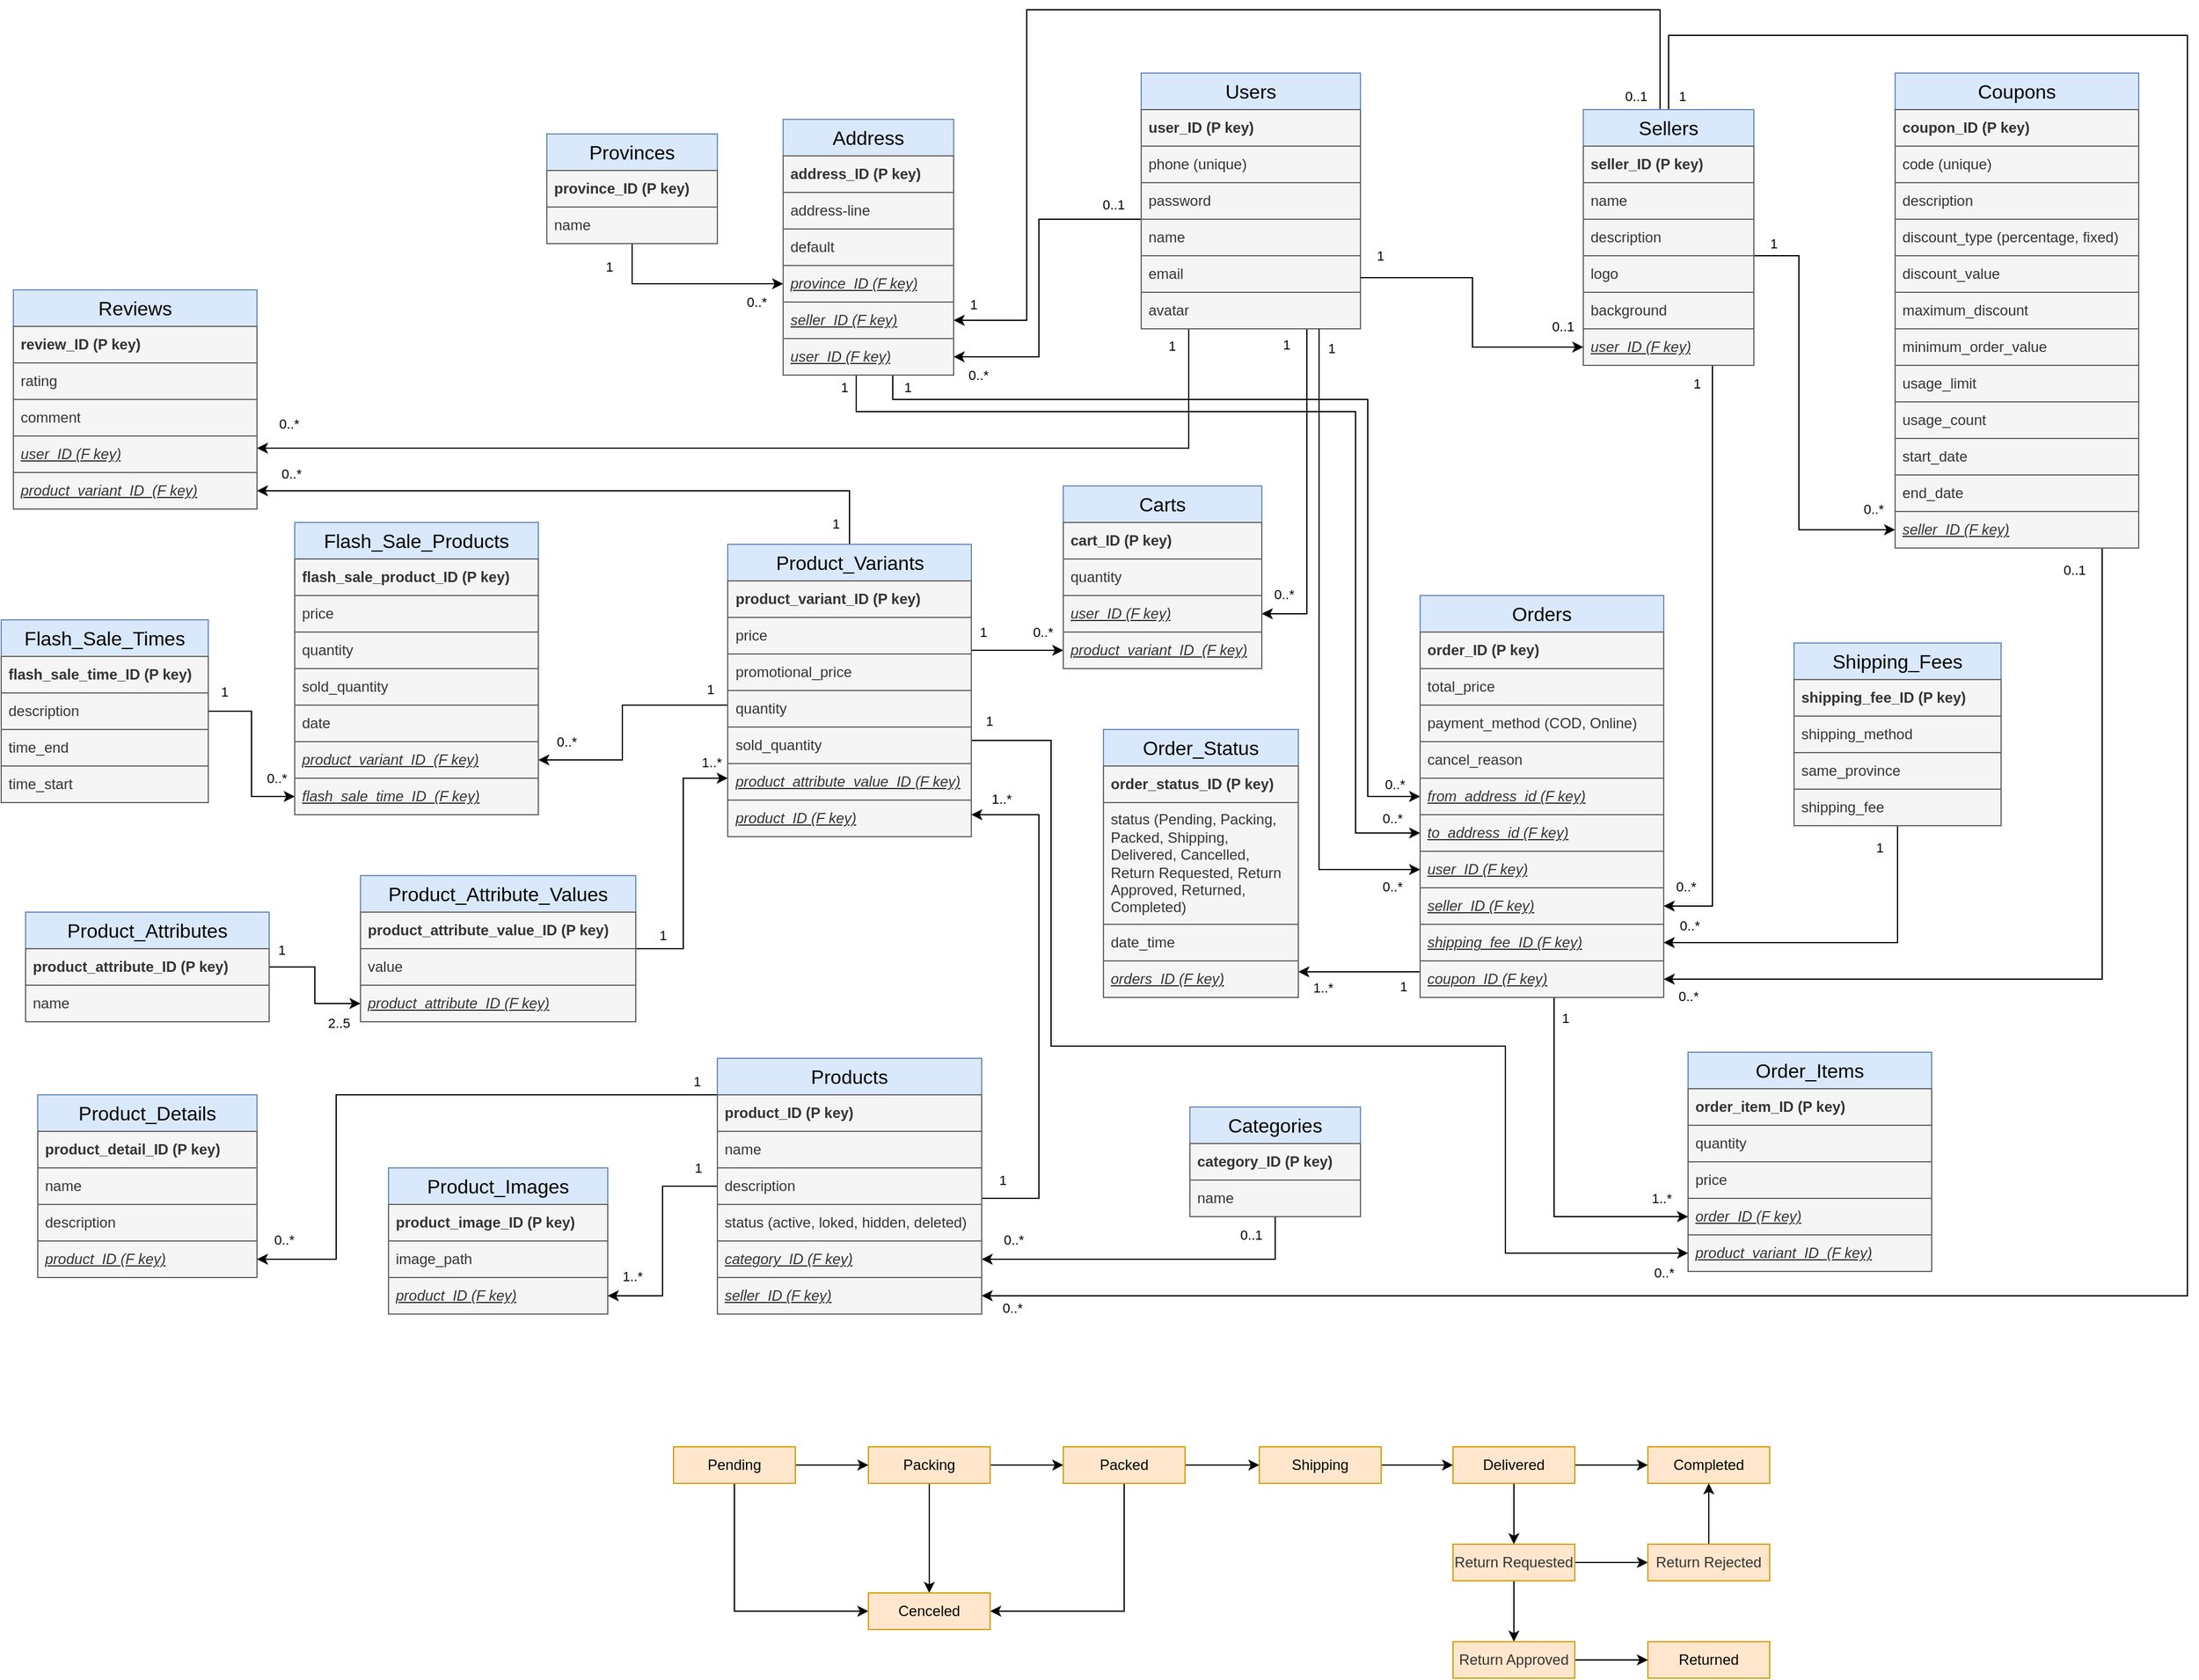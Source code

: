 <mxfile version="25.0.3">
  <diagram id="C5RBs43oDa-KdzZeNtuy" name="Page-1">
    <mxGraphModel dx="868" dy="458" grid="1" gridSize="10" guides="1" tooltips="1" connect="1" arrows="1" fold="1" page="1" pageScale="1" pageWidth="827" pageHeight="1169" math="0" shadow="0">
      <root>
        <mxCell id="WIyWlLk6GJQsqaUBKTNV-0" />
        <mxCell id="WIyWlLk6GJQsqaUBKTNV-1" parent="WIyWlLk6GJQsqaUBKTNV-0" />
        <mxCell id="ofAZB1A1xBXTMgq2kkwl-220" style="edgeStyle=orthogonalEdgeStyle;rounded=0;orthogonalLoop=1;jettySize=auto;html=1;fontFamily=Helvetica;fontSize=12;fontColor=default;fontStyle=0;swimlaneLine=0;" parent="WIyWlLk6GJQsqaUBKTNV-1" source="ofAZB1A1xBXTMgq2kkwl-0" target="ofAZB1A1xBXTMgq2kkwl-106" edge="1">
          <mxGeometry relative="1" as="geometry">
            <Array as="points">
              <mxPoint x="1303" y="380" />
            </Array>
          </mxGeometry>
        </mxCell>
        <mxCell id="1EyDuikL_Rh4mhYkpojK-46" value="0..*" style="edgeLabel;html=1;align=center;verticalAlign=middle;resizable=0;points=[];" parent="ofAZB1A1xBXTMgq2kkwl-220" vertex="1" connectable="0">
          <mxGeometry x="0.905" y="-1" relative="1" as="geometry">
            <mxPoint x="-15" y="-19" as="offset" />
          </mxGeometry>
        </mxCell>
        <mxCell id="1EyDuikL_Rh4mhYkpojK-48" value="1" style="edgeLabel;html=1;align=center;verticalAlign=middle;resizable=0;points=[];" parent="ofAZB1A1xBXTMgq2kkwl-220" vertex="1" connectable="0">
          <mxGeometry x="-0.94" relative="1" as="geometry">
            <mxPoint x="-14" y="-12" as="offset" />
          </mxGeometry>
        </mxCell>
        <mxCell id="ofAZB1A1xBXTMgq2kkwl-241" style="edgeStyle=orthogonalEdgeStyle;rounded=0;orthogonalLoop=1;jettySize=auto;html=1;fontFamily=Helvetica;fontSize=12;fontColor=default;fontStyle=0;swimlaneLine=0;" parent="WIyWlLk6GJQsqaUBKTNV-1" source="ofAZB1A1xBXTMgq2kkwl-0" target="ofAZB1A1xBXTMgq2kkwl-239" edge="1">
          <mxGeometry relative="1" as="geometry">
            <Array as="points">
              <mxPoint x="1400" y="516" />
            </Array>
          </mxGeometry>
        </mxCell>
        <mxCell id="1EyDuikL_Rh4mhYkpojK-24" value="1" style="edgeLabel;html=1;align=center;verticalAlign=middle;resizable=0;points=[];" parent="ofAZB1A1xBXTMgq2kkwl-241" vertex="1" connectable="0">
          <mxGeometry x="-0.905" y="-2" relative="1" as="geometry">
            <mxPoint x="-15" as="offset" />
          </mxGeometry>
        </mxCell>
        <mxCell id="1EyDuikL_Rh4mhYkpojK-25" value="0..*" style="edgeLabel;html=1;align=center;verticalAlign=middle;resizable=0;points=[];" parent="ofAZB1A1xBXTMgq2kkwl-241" vertex="1" connectable="0">
          <mxGeometry x="0.869" y="-1" relative="1" as="geometry">
            <mxPoint y="-15" as="offset" />
          </mxGeometry>
        </mxCell>
        <mxCell id="1EyDuikL_Rh4mhYkpojK-0" style="edgeStyle=orthogonalEdgeStyle;rounded=0;orthogonalLoop=1;jettySize=auto;html=1;" parent="WIyWlLk6GJQsqaUBKTNV-1" source="ofAZB1A1xBXTMgq2kkwl-0" target="ofAZB1A1xBXTMgq2kkwl-29" edge="1">
          <mxGeometry relative="1" as="geometry">
            <Array as="points">
              <mxPoint x="1180" y="192" />
              <mxPoint x="1180" y="305" />
            </Array>
          </mxGeometry>
        </mxCell>
        <mxCell id="1EyDuikL_Rh4mhYkpojK-5" value="0..1" style="edgeLabel;html=1;align=center;verticalAlign=middle;resizable=0;points=[];" parent="1EyDuikL_Rh4mhYkpojK-0" vertex="1" connectable="0">
          <mxGeometry x="-0.867" y="1" relative="1" as="geometry">
            <mxPoint x="-5" y="-13" as="offset" />
          </mxGeometry>
        </mxCell>
        <mxCell id="1EyDuikL_Rh4mhYkpojK-6" value="0..*" style="edgeLabel;html=1;align=center;verticalAlign=middle;resizable=0;points=[];" parent="1EyDuikL_Rh4mhYkpojK-0" vertex="1" connectable="0">
          <mxGeometry x="0.853" y="1" relative="1" as="geometry">
            <mxPoint y="14" as="offset" />
          </mxGeometry>
        </mxCell>
        <mxCell id="ofAZB1A1xBXTMgq2kkwl-0" value="Users" style="swimlane;fontStyle=0;childLayout=stackLayout;horizontal=1;startSize=30;horizontalStack=0;resizeParent=1;resizeParentMax=0;resizeLast=0;collapsible=1;marginBottom=0;whiteSpace=wrap;html=1;fillColor=#dae8fc;strokeColor=#6c8ebf;fontSize=16;swimlaneLine=0;" parent="WIyWlLk6GJQsqaUBKTNV-1" vertex="1">
          <mxGeometry x="1264" y="72" width="180" height="210" as="geometry" />
        </mxCell>
        <mxCell id="ofAZB1A1xBXTMgq2kkwl-1" value="user_ID (P key)" style="text;strokeColor=#666666;fillColor=#f5f5f5;align=left;verticalAlign=middle;spacingLeft=4;spacingRight=4;overflow=hidden;points=[[0,0.5],[1,0.5]];portConstraint=eastwest;rotatable=0;whiteSpace=wrap;html=1;fontStyle=1;horizontal=1;fontColor=#333333;swimlaneLine=0;" parent="ofAZB1A1xBXTMgq2kkwl-0" vertex="1">
          <mxGeometry y="30" width="180" height="30" as="geometry" />
        </mxCell>
        <mxCell id="ofAZB1A1xBXTMgq2kkwl-2" value="phone (unique)" style="text;strokeColor=#666666;fillColor=#f5f5f5;align=left;verticalAlign=middle;spacingLeft=4;spacingRight=4;overflow=hidden;points=[[0,0.5],[1,0.5]];portConstraint=eastwest;rotatable=0;whiteSpace=wrap;html=1;fontColor=#333333;swimlaneLine=0;" parent="ofAZB1A1xBXTMgq2kkwl-0" vertex="1">
          <mxGeometry y="60" width="180" height="30" as="geometry" />
        </mxCell>
        <mxCell id="ofAZB1A1xBXTMgq2kkwl-30" value="password" style="text;strokeColor=#666666;fillColor=#f5f5f5;align=left;verticalAlign=middle;spacingLeft=4;spacingRight=4;overflow=hidden;points=[[0,0.5],[1,0.5]];portConstraint=eastwest;rotatable=0;whiteSpace=wrap;html=1;fontColor=#333333;swimlaneLine=0;" parent="ofAZB1A1xBXTMgq2kkwl-0" vertex="1">
          <mxGeometry y="90" width="180" height="30" as="geometry" />
        </mxCell>
        <mxCell id="ofAZB1A1xBXTMgq2kkwl-10" value="name" style="text;strokeColor=#666666;fillColor=#f5f5f5;align=left;verticalAlign=middle;spacingLeft=4;spacingRight=4;overflow=hidden;points=[[0,0.5],[1,0.5]];portConstraint=eastwest;rotatable=0;whiteSpace=wrap;html=1;fontColor=#333333;swimlaneLine=0;" parent="ofAZB1A1xBXTMgq2kkwl-0" vertex="1">
          <mxGeometry y="120" width="180" height="30" as="geometry" />
        </mxCell>
        <mxCell id="ofAZB1A1xBXTMgq2kkwl-8" value="email" style="text;strokeColor=#666666;fillColor=#f5f5f5;align=left;verticalAlign=middle;spacingLeft=4;spacingRight=4;overflow=hidden;points=[[0,0.5],[1,0.5]];portConstraint=eastwest;rotatable=0;whiteSpace=wrap;html=1;fontColor=#333333;swimlaneLine=0;" parent="ofAZB1A1xBXTMgq2kkwl-0" vertex="1">
          <mxGeometry y="150" width="180" height="30" as="geometry" />
        </mxCell>
        <mxCell id="ofAZB1A1xBXTMgq2kkwl-231" value="avatar" style="text;strokeColor=#666666;fillColor=#f5f5f5;align=left;verticalAlign=middle;spacingLeft=4;spacingRight=4;overflow=hidden;points=[[0,0.5],[1,0.5]];portConstraint=eastwest;rotatable=0;whiteSpace=wrap;html=1;fontColor=#333333;swimlaneLine=0;" parent="ofAZB1A1xBXTMgq2kkwl-0" vertex="1">
          <mxGeometry y="180" width="180" height="30" as="geometry" />
        </mxCell>
        <mxCell id="ofAZB1A1xBXTMgq2kkwl-64" style="edgeStyle=orthogonalEdgeStyle;rounded=0;orthogonalLoop=1;jettySize=auto;html=1;fontFamily=Helvetica;fontSize=12;fontColor=default;fontStyle=0;swimlaneLine=0;" parent="WIyWlLk6GJQsqaUBKTNV-1" source="ofAZB1A1xBXTMgq2kkwl-4" target="ofAZB1A1xBXTMgq2kkwl-207" edge="1">
          <mxGeometry relative="1" as="geometry">
            <Array as="points">
              <mxPoint x="1697" y="41" />
              <mxPoint x="2123" y="41" />
              <mxPoint x="2123" y="1076" />
            </Array>
          </mxGeometry>
        </mxCell>
        <mxCell id="1EyDuikL_Rh4mhYkpojK-74" value="0..*" style="edgeLabel;html=1;align=center;verticalAlign=middle;resizable=0;points=[];" parent="ofAZB1A1xBXTMgq2kkwl-64" vertex="1" connectable="0">
          <mxGeometry x="0.972" y="2" relative="1" as="geometry">
            <mxPoint x="-10" y="8" as="offset" />
          </mxGeometry>
        </mxCell>
        <mxCell id="1EyDuikL_Rh4mhYkpojK-75" value="1" style="edgeLabel;html=1;align=center;verticalAlign=middle;resizable=0;points=[];" parent="ofAZB1A1xBXTMgq2kkwl-64" vertex="1" connectable="0">
          <mxGeometry x="-0.985" y="-1" relative="1" as="geometry">
            <mxPoint x="10" y="8" as="offset" />
          </mxGeometry>
        </mxCell>
        <mxCell id="ofAZB1A1xBXTMgq2kkwl-88" style="edgeStyle=orthogonalEdgeStyle;rounded=0;orthogonalLoop=1;jettySize=auto;html=1;fontFamily=Helvetica;fontSize=12;fontColor=default;fontStyle=0;swimlaneLine=0;" parent="WIyWlLk6GJQsqaUBKTNV-1" source="ofAZB1A1xBXTMgq2kkwl-4" target="ofAZB1A1xBXTMgq2kkwl-83" edge="1">
          <mxGeometry relative="1" as="geometry">
            <Array as="points">
              <mxPoint x="1733" y="756" />
            </Array>
          </mxGeometry>
        </mxCell>
        <mxCell id="1EyDuikL_Rh4mhYkpojK-13" value="1" style="edgeLabel;html=1;align=center;verticalAlign=middle;resizable=0;points=[];" parent="ofAZB1A1xBXTMgq2kkwl-88" vertex="1" connectable="0">
          <mxGeometry x="-0.962" relative="1" as="geometry">
            <mxPoint x="-13" y="6" as="offset" />
          </mxGeometry>
        </mxCell>
        <mxCell id="1EyDuikL_Rh4mhYkpojK-15" value="0..*" style="edgeLabel;html=1;align=center;verticalAlign=middle;resizable=0;points=[];" parent="ofAZB1A1xBXTMgq2kkwl-88" vertex="1" connectable="0">
          <mxGeometry x="0.927" relative="1" as="geometry">
            <mxPoint y="-16" as="offset" />
          </mxGeometry>
        </mxCell>
        <mxCell id="ofAZB1A1xBXTMgq2kkwl-166" style="edgeStyle=orthogonalEdgeStyle;rounded=0;orthogonalLoop=1;jettySize=auto;html=1;fontFamily=Helvetica;fontSize=12;fontColor=default;fontStyle=0;swimlaneLine=0;" parent="WIyWlLk6GJQsqaUBKTNV-1" source="ofAZB1A1xBXTMgq2kkwl-4" target="ofAZB1A1xBXTMgq2kkwl-112" edge="1">
          <mxGeometry relative="1" as="geometry">
            <Array as="points">
              <mxPoint x="1804" y="222" />
              <mxPoint x="1804" y="447" />
            </Array>
          </mxGeometry>
        </mxCell>
        <mxCell id="1EyDuikL_Rh4mhYkpojK-11" value="1" style="edgeLabel;html=1;align=center;verticalAlign=middle;resizable=0;points=[];" parent="ofAZB1A1xBXTMgq2kkwl-166" vertex="1" connectable="0">
          <mxGeometry x="-0.909" y="2" relative="1" as="geometry">
            <mxPoint y="-8" as="offset" />
          </mxGeometry>
        </mxCell>
        <mxCell id="1EyDuikL_Rh4mhYkpojK-12" value="0..*" style="edgeLabel;html=1;align=center;verticalAlign=middle;resizable=0;points=[];" parent="ofAZB1A1xBXTMgq2kkwl-166" vertex="1" connectable="0">
          <mxGeometry x="0.916" y="2" relative="1" as="geometry">
            <mxPoint x="-4" y="-15" as="offset" />
          </mxGeometry>
        </mxCell>
        <mxCell id="1EyDuikL_Rh4mhYkpojK-1" style="edgeStyle=orthogonalEdgeStyle;rounded=0;orthogonalLoop=1;jettySize=auto;html=1;startArrow=none;startFill=0;endArrow=classic;endFill=1;" parent="WIyWlLk6GJQsqaUBKTNV-1" source="ofAZB1A1xBXTMgq2kkwl-4" target="ofAZB1A1xBXTMgq2kkwl-37" edge="1">
          <mxGeometry relative="1" as="geometry">
            <Array as="points">
              <mxPoint x="1690" y="20" />
              <mxPoint x="1170" y="20" />
              <mxPoint x="1170" y="275" />
            </Array>
          </mxGeometry>
        </mxCell>
        <mxCell id="1EyDuikL_Rh4mhYkpojK-7" value="1" style="edgeLabel;html=1;align=center;verticalAlign=middle;resizable=0;points=[];" parent="1EyDuikL_Rh4mhYkpojK-1" vertex="1" connectable="0">
          <mxGeometry x="0.96" relative="1" as="geometry">
            <mxPoint x="-3" y="-13" as="offset" />
          </mxGeometry>
        </mxCell>
        <mxCell id="1EyDuikL_Rh4mhYkpojK-8" value="0..1" style="edgeLabel;html=1;align=center;verticalAlign=middle;resizable=0;points=[];" parent="1EyDuikL_Rh4mhYkpojK-1" vertex="1" connectable="0">
          <mxGeometry x="-0.979" y="1" relative="1" as="geometry">
            <mxPoint x="-19" y="-2" as="offset" />
          </mxGeometry>
        </mxCell>
        <mxCell id="ofAZB1A1xBXTMgq2kkwl-4" value="Sellers" style="swimlane;fontStyle=0;childLayout=stackLayout;horizontal=1;startSize=30;horizontalStack=0;resizeParent=1;resizeParentMax=0;resizeLast=0;collapsible=1;marginBottom=0;whiteSpace=wrap;html=1;fillColor=#dae8fc;strokeColor=#6c8ebf;fontSize=16;swimlaneLine=0;" parent="WIyWlLk6GJQsqaUBKTNV-1" vertex="1">
          <mxGeometry x="1627" y="102" width="140" height="210" as="geometry" />
        </mxCell>
        <mxCell id="ofAZB1A1xBXTMgq2kkwl-5" value="seller_ID (P key)" style="text;strokeColor=#666666;fillColor=#f5f5f5;align=left;verticalAlign=middle;spacingLeft=4;spacingRight=4;overflow=hidden;points=[[0,0.5],[1,0.5]];portConstraint=eastwest;rotatable=0;whiteSpace=wrap;html=1;fontStyle=1;horizontal=1;fontColor=#333333;swimlaneLine=0;" parent="ofAZB1A1xBXTMgq2kkwl-4" vertex="1">
          <mxGeometry y="30" width="140" height="30" as="geometry" />
        </mxCell>
        <mxCell id="ofAZB1A1xBXTMgq2kkwl-34" value="name" style="text;strokeColor=#666666;fillColor=#f5f5f5;align=left;verticalAlign=middle;spacingLeft=4;spacingRight=4;overflow=hidden;points=[[0,0.5],[1,0.5]];portConstraint=eastwest;rotatable=0;whiteSpace=wrap;html=1;fontColor=#333333;swimlaneLine=0;" parent="ofAZB1A1xBXTMgq2kkwl-4" vertex="1">
          <mxGeometry y="60" width="140" height="30" as="geometry" />
        </mxCell>
        <mxCell id="ofAZB1A1xBXTMgq2kkwl-36" value="description" style="text;strokeColor=#666666;fillColor=#f5f5f5;align=left;verticalAlign=middle;spacingLeft=4;spacingRight=4;overflow=hidden;points=[[0,0.5],[1,0.5]];portConstraint=eastwest;rotatable=0;whiteSpace=wrap;html=1;fontColor=#333333;swimlaneLine=0;" parent="ofAZB1A1xBXTMgq2kkwl-4" vertex="1">
          <mxGeometry y="90" width="140" height="30" as="geometry" />
        </mxCell>
        <mxCell id="ofAZB1A1xBXTMgq2kkwl-41" value="logo" style="text;strokeColor=#666666;fillColor=#f5f5f5;align=left;verticalAlign=middle;spacingLeft=4;spacingRight=4;overflow=hidden;points=[[0,0.5],[1,0.5]];portConstraint=eastwest;rotatable=0;whiteSpace=wrap;html=1;fontColor=#333333;swimlaneLine=0;" parent="ofAZB1A1xBXTMgq2kkwl-4" vertex="1">
          <mxGeometry y="120" width="140" height="30" as="geometry" />
        </mxCell>
        <mxCell id="ofAZB1A1xBXTMgq2kkwl-42" value="background" style="text;strokeColor=#666666;fillColor=#f5f5f5;align=left;verticalAlign=middle;spacingLeft=4;spacingRight=4;overflow=hidden;points=[[0,0.5],[1,0.5]];portConstraint=eastwest;rotatable=0;whiteSpace=wrap;html=1;fontColor=#333333;swimlaneLine=0;" parent="ofAZB1A1xBXTMgq2kkwl-4" vertex="1">
          <mxGeometry y="150" width="140" height="30" as="geometry" />
        </mxCell>
        <mxCell id="ofAZB1A1xBXTMgq2kkwl-6" value="user_ID (F key)" style="text;strokeColor=#666666;fillColor=#f5f5f5;align=left;verticalAlign=middle;spacingLeft=4;spacingRight=4;overflow=hidden;points=[[0,0.5],[1,0.5]];portConstraint=eastwest;rotatable=0;whiteSpace=wrap;html=1;fontColor=#333333;fontStyle=6;swimlaneLine=0;" parent="ofAZB1A1xBXTMgq2kkwl-4" vertex="1">
          <mxGeometry y="180" width="140" height="30" as="geometry" />
        </mxCell>
        <mxCell id="1EyDuikL_Rh4mhYkpojK-19" style="edgeStyle=orthogonalEdgeStyle;rounded=0;orthogonalLoop=1;jettySize=auto;html=1;" parent="WIyWlLk6GJQsqaUBKTNV-1" source="ofAZB1A1xBXTMgq2kkwl-12" target="1EyDuikL_Rh4mhYkpojK-18" edge="1">
          <mxGeometry relative="1" as="geometry">
            <Array as="points">
              <mxPoint x="1060" y="340" />
              <mxPoint x="1450" y="340" />
              <mxPoint x="1450" y="666" />
            </Array>
          </mxGeometry>
        </mxCell>
        <mxCell id="1EyDuikL_Rh4mhYkpojK-28" value="0..*" style="edgeLabel;html=1;align=center;verticalAlign=middle;resizable=0;points=[];" parent="1EyDuikL_Rh4mhYkpojK-19" vertex="1" connectable="0">
          <mxGeometry x="0.946" relative="1" as="geometry">
            <mxPoint y="-10" as="offset" />
          </mxGeometry>
        </mxCell>
        <mxCell id="1EyDuikL_Rh4mhYkpojK-32" value="1" style="edgeLabel;html=1;align=center;verticalAlign=middle;resizable=0;points=[];" parent="1EyDuikL_Rh4mhYkpojK-19" vertex="1" connectable="0">
          <mxGeometry x="-0.976" y="-1" relative="1" as="geometry">
            <mxPoint x="13" as="offset" />
          </mxGeometry>
        </mxCell>
        <mxCell id="1EyDuikL_Rh4mhYkpojK-20" style="edgeStyle=orthogonalEdgeStyle;rounded=0;orthogonalLoop=1;jettySize=auto;html=1;" parent="WIyWlLk6GJQsqaUBKTNV-1" source="ofAZB1A1xBXTMgq2kkwl-12" target="1EyDuikL_Rh4mhYkpojK-17" edge="1">
          <mxGeometry relative="1" as="geometry">
            <Array as="points">
              <mxPoint x="1030" y="350" />
              <mxPoint x="1440" y="350" />
              <mxPoint x="1440" y="696" />
            </Array>
          </mxGeometry>
        </mxCell>
        <mxCell id="1EyDuikL_Rh4mhYkpojK-26" value="0..*" style="edgeLabel;html=1;align=center;verticalAlign=middle;resizable=0;points=[];" parent="1EyDuikL_Rh4mhYkpojK-20" vertex="1" connectable="0">
          <mxGeometry x="0.968" relative="1" as="geometry">
            <mxPoint x="-10" y="-12" as="offset" />
          </mxGeometry>
        </mxCell>
        <mxCell id="1EyDuikL_Rh4mhYkpojK-31" value="1" style="edgeLabel;html=1;align=center;verticalAlign=middle;resizable=0;points=[];" parent="1EyDuikL_Rh4mhYkpojK-20" vertex="1" connectable="0">
          <mxGeometry x="-0.976" y="-1" relative="1" as="geometry">
            <mxPoint x="-9" as="offset" />
          </mxGeometry>
        </mxCell>
        <mxCell id="ofAZB1A1xBXTMgq2kkwl-12" value="Address" style="swimlane;fontStyle=0;childLayout=stackLayout;horizontal=1;startSize=30;horizontalStack=0;resizeParent=1;resizeParentMax=0;resizeLast=0;collapsible=1;marginBottom=0;whiteSpace=wrap;html=1;fillColor=#dae8fc;strokeColor=#6c8ebf;fontSize=16;swimlaneLine=0;" parent="WIyWlLk6GJQsqaUBKTNV-1" vertex="1">
          <mxGeometry x="970" y="110" width="140" height="210" as="geometry" />
        </mxCell>
        <mxCell id="ofAZB1A1xBXTMgq2kkwl-13" value="address_ID (P key)" style="text;strokeColor=#666666;fillColor=#f5f5f5;align=left;verticalAlign=middle;spacingLeft=4;spacingRight=4;overflow=hidden;points=[[0,0.5],[1,0.5]];portConstraint=eastwest;rotatable=0;whiteSpace=wrap;html=1;fontStyle=1;horizontal=1;fontColor=#333333;swimlaneLine=0;" parent="ofAZB1A1xBXTMgq2kkwl-12" vertex="1">
          <mxGeometry y="30" width="140" height="30" as="geometry" />
        </mxCell>
        <mxCell id="ofAZB1A1xBXTMgq2kkwl-16" value="address-line" style="text;strokeColor=#666666;fillColor=#f5f5f5;align=left;verticalAlign=middle;spacingLeft=4;spacingRight=4;overflow=hidden;points=[[0,0.5],[1,0.5]];portConstraint=eastwest;rotatable=0;whiteSpace=wrap;html=1;fontColor=#333333;swimlaneLine=0;" parent="ofAZB1A1xBXTMgq2kkwl-12" vertex="1">
          <mxGeometry y="60" width="140" height="30" as="geometry" />
        </mxCell>
        <mxCell id="1EyDuikL_Rh4mhYkpojK-16" value="default" style="text;strokeColor=#666666;fillColor=#f5f5f5;align=left;verticalAlign=middle;spacingLeft=4;spacingRight=4;overflow=hidden;points=[[0,0.5],[1,0.5]];portConstraint=eastwest;rotatable=0;whiteSpace=wrap;html=1;fontColor=#333333;swimlaneLine=0;" parent="ofAZB1A1xBXTMgq2kkwl-12" vertex="1">
          <mxGeometry y="90" width="140" height="30" as="geometry" />
        </mxCell>
        <mxCell id="ofAZB1A1xBXTMgq2kkwl-15" value="province_ID (F key)" style="text;strokeColor=#666666;fillColor=#f5f5f5;align=left;verticalAlign=middle;spacingLeft=4;spacingRight=4;overflow=hidden;points=[[0,0.5],[1,0.5]];portConstraint=eastwest;rotatable=0;whiteSpace=wrap;html=1;fontColor=#333333;fontStyle=6;swimlaneLine=0;" parent="ofAZB1A1xBXTMgq2kkwl-12" vertex="1">
          <mxGeometry y="120" width="140" height="30" as="geometry" />
        </mxCell>
        <mxCell id="ofAZB1A1xBXTMgq2kkwl-37" value="seller_ID (F key)" style="text;strokeColor=#666666;fillColor=#f5f5f5;align=left;verticalAlign=middle;spacingLeft=4;spacingRight=4;overflow=hidden;points=[[0,0.5],[1,0.5]];portConstraint=eastwest;rotatable=0;whiteSpace=wrap;html=1;fontColor=#333333;fontStyle=6;swimlaneLine=0;" parent="ofAZB1A1xBXTMgq2kkwl-12" vertex="1">
          <mxGeometry y="150" width="140" height="30" as="geometry" />
        </mxCell>
        <mxCell id="ofAZB1A1xBXTMgq2kkwl-29" value="user_ID (F key)" style="text;strokeColor=#666666;fillColor=#f5f5f5;align=left;verticalAlign=middle;spacingLeft=4;spacingRight=4;overflow=hidden;points=[[0,0.5],[1,0.5]];portConstraint=eastwest;rotatable=0;whiteSpace=wrap;html=1;fontColor=#333333;fontStyle=6;swimlaneLine=0;" parent="ofAZB1A1xBXTMgq2kkwl-12" vertex="1">
          <mxGeometry y="180" width="140" height="30" as="geometry" />
        </mxCell>
        <mxCell id="ofAZB1A1xBXTMgq2kkwl-235" style="edgeStyle=orthogonalEdgeStyle;rounded=0;orthogonalLoop=1;jettySize=auto;html=1;fontFamily=Helvetica;fontSize=12;fontColor=default;fontStyle=0;swimlaneLine=0;" parent="WIyWlLk6GJQsqaUBKTNV-1" source="ofAZB1A1xBXTMgq2kkwl-17" target="ofAZB1A1xBXTMgq2kkwl-15" edge="1">
          <mxGeometry relative="1" as="geometry" />
        </mxCell>
        <mxCell id="1EyDuikL_Rh4mhYkpojK-2" value="1" style="edgeLabel;html=1;align=center;verticalAlign=middle;resizable=0;points=[];" parent="ofAZB1A1xBXTMgq2kkwl-235" vertex="1" connectable="0">
          <mxGeometry x="-0.843" y="2" relative="1" as="geometry">
            <mxPoint x="-21" y="6" as="offset" />
          </mxGeometry>
        </mxCell>
        <mxCell id="1EyDuikL_Rh4mhYkpojK-4" value="0..*" style="edgeLabel;html=1;align=center;verticalAlign=middle;resizable=0;points=[];" parent="ofAZB1A1xBXTMgq2kkwl-235" vertex="1" connectable="0">
          <mxGeometry x="0.722" y="-2" relative="1" as="geometry">
            <mxPoint y="13" as="offset" />
          </mxGeometry>
        </mxCell>
        <mxCell id="ofAZB1A1xBXTMgq2kkwl-17" value="Provinces" style="swimlane;fontStyle=0;childLayout=stackLayout;horizontal=1;startSize=30;horizontalStack=0;resizeParent=1;resizeParentMax=0;resizeLast=0;collapsible=1;marginBottom=0;whiteSpace=wrap;html=1;fillColor=#dae8fc;strokeColor=#6c8ebf;fontSize=16;swimlaneLine=0;" parent="WIyWlLk6GJQsqaUBKTNV-1" vertex="1">
          <mxGeometry x="776" y="122" width="140" height="90" as="geometry" />
        </mxCell>
        <mxCell id="ofAZB1A1xBXTMgq2kkwl-18" value="province_ID (P key)" style="text;strokeColor=#666666;fillColor=#f5f5f5;align=left;verticalAlign=middle;spacingLeft=4;spacingRight=4;overflow=hidden;points=[[0,0.5],[1,0.5]];portConstraint=eastwest;rotatable=0;whiteSpace=wrap;html=1;fontStyle=1;horizontal=1;fontColor=#333333;swimlaneLine=0;" parent="ofAZB1A1xBXTMgq2kkwl-17" vertex="1">
          <mxGeometry y="30" width="140" height="30" as="geometry" />
        </mxCell>
        <mxCell id="ofAZB1A1xBXTMgq2kkwl-19" value="name&amp;nbsp;" style="text;strokeColor=#666666;fillColor=#f5f5f5;align=left;verticalAlign=middle;spacingLeft=4;spacingRight=4;overflow=hidden;points=[[0,0.5],[1,0.5]];portConstraint=eastwest;rotatable=0;whiteSpace=wrap;html=1;fontColor=#333333;swimlaneLine=0;" parent="ofAZB1A1xBXTMgq2kkwl-17" vertex="1">
          <mxGeometry y="60" width="140" height="30" as="geometry" />
        </mxCell>
        <mxCell id="ofAZB1A1xBXTMgq2kkwl-222" style="edgeStyle=orthogonalEdgeStyle;rounded=0;orthogonalLoop=1;jettySize=auto;html=1;fontFamily=Helvetica;fontSize=12;fontColor=default;fontStyle=0;swimlaneLine=0;" parent="WIyWlLk6GJQsqaUBKTNV-1" source="ofAZB1A1xBXTMgq2kkwl-43" target="ofAZB1A1xBXTMgq2kkwl-208" edge="1">
          <mxGeometry relative="1" as="geometry" />
        </mxCell>
        <mxCell id="1EyDuikL_Rh4mhYkpojK-72" value="0..1" style="edgeLabel;html=1;align=center;verticalAlign=middle;resizable=0;points=[];" parent="ofAZB1A1xBXTMgq2kkwl-222" vertex="1" connectable="0">
          <mxGeometry x="-0.891" y="1" relative="1" as="geometry">
            <mxPoint x="-21" as="offset" />
          </mxGeometry>
        </mxCell>
        <mxCell id="1EyDuikL_Rh4mhYkpojK-73" value="0..*" style="edgeLabel;html=1;align=center;verticalAlign=middle;resizable=0;points=[];" parent="ofAZB1A1xBXTMgq2kkwl-222" vertex="1" connectable="0">
          <mxGeometry x="0.759" y="1" relative="1" as="geometry">
            <mxPoint x="-8" y="-17" as="offset" />
          </mxGeometry>
        </mxCell>
        <mxCell id="ofAZB1A1xBXTMgq2kkwl-43" value="Categories" style="swimlane;fontStyle=0;childLayout=stackLayout;horizontal=1;startSize=30;horizontalStack=0;resizeParent=1;resizeParentMax=0;resizeLast=0;collapsible=1;marginBottom=0;whiteSpace=wrap;html=1;fillColor=#dae8fc;strokeColor=#6c8ebf;fontSize=16;swimlaneLine=0;" parent="WIyWlLk6GJQsqaUBKTNV-1" vertex="1">
          <mxGeometry x="1304" y="921" width="140" height="90" as="geometry" />
        </mxCell>
        <mxCell id="ofAZB1A1xBXTMgq2kkwl-44" value="category_ID (P key)" style="text;strokeColor=#666666;fillColor=#f5f5f5;align=left;verticalAlign=middle;spacingLeft=4;spacingRight=4;overflow=hidden;points=[[0,0.5],[1,0.5]];portConstraint=eastwest;rotatable=0;whiteSpace=wrap;html=1;fontStyle=1;horizontal=1;fontColor=#333333;swimlaneLine=0;" parent="ofAZB1A1xBXTMgq2kkwl-43" vertex="1">
          <mxGeometry y="30" width="140" height="30" as="geometry" />
        </mxCell>
        <mxCell id="ofAZB1A1xBXTMgq2kkwl-45" value="name" style="text;strokeColor=#666666;fillColor=#f5f5f5;align=left;verticalAlign=middle;spacingLeft=4;spacingRight=4;overflow=hidden;points=[[0,0.5],[1,0.5]];portConstraint=eastwest;rotatable=0;whiteSpace=wrap;html=1;fontColor=#333333;swimlaneLine=0;" parent="ofAZB1A1xBXTMgq2kkwl-43" vertex="1">
          <mxGeometry y="60" width="140" height="30" as="geometry" />
        </mxCell>
        <mxCell id="ofAZB1A1xBXTMgq2kkwl-100" style="edgeStyle=orthogonalEdgeStyle;rounded=0;orthogonalLoop=1;jettySize=auto;html=1;fontFamily=Helvetica;fontSize=12;fontColor=default;fontStyle=0;swimlaneLine=0;" parent="WIyWlLk6GJQsqaUBKTNV-1" source="ofAZB1A1xBXTMgq2kkwl-47" target="ofAZB1A1xBXTMgq2kkwl-99" edge="1">
          <mxGeometry relative="1" as="geometry">
            <Array as="points">
              <mxPoint x="1190" y="620" />
              <mxPoint x="1190" y="871" />
              <mxPoint x="1563" y="871" />
              <mxPoint x="1563" y="1041" />
            </Array>
          </mxGeometry>
        </mxCell>
        <mxCell id="1EyDuikL_Rh4mhYkpojK-41" value="0..*" style="edgeLabel;html=1;align=center;verticalAlign=middle;resizable=0;points=[];" parent="ofAZB1A1xBXTMgq2kkwl-100" vertex="1" connectable="0">
          <mxGeometry x="0.966" y="2" relative="1" as="geometry">
            <mxPoint x="-3" y="18" as="offset" />
          </mxGeometry>
        </mxCell>
        <mxCell id="1EyDuikL_Rh4mhYkpojK-42" value="1" style="edgeLabel;html=1;align=center;verticalAlign=middle;resizable=0;points=[];" parent="ofAZB1A1xBXTMgq2kkwl-100" vertex="1" connectable="0">
          <mxGeometry x="-0.941" relative="1" as="geometry">
            <mxPoint x="-16" y="-16" as="offset" />
          </mxGeometry>
        </mxCell>
        <mxCell id="ofAZB1A1xBXTMgq2kkwl-218" style="edgeStyle=orthogonalEdgeStyle;rounded=0;orthogonalLoop=1;jettySize=auto;html=1;fontFamily=Helvetica;fontSize=12;fontColor=default;fontStyle=0;swimlaneLine=0;" parent="WIyWlLk6GJQsqaUBKTNV-1" source="ofAZB1A1xBXTMgq2kkwl-47" target="ofAZB1A1xBXTMgq2kkwl-107" edge="1">
          <mxGeometry relative="1" as="geometry" />
        </mxCell>
        <mxCell id="1EyDuikL_Rh4mhYkpojK-45" value="0..*" style="edgeLabel;html=1;align=center;verticalAlign=middle;resizable=0;points=[];" parent="ofAZB1A1xBXTMgq2kkwl-218" vertex="1" connectable="0">
          <mxGeometry x="0.894" y="-2" relative="1" as="geometry">
            <mxPoint y="-12" as="offset" />
          </mxGeometry>
        </mxCell>
        <mxCell id="1EyDuikL_Rh4mhYkpojK-47" value="1" style="edgeLabel;html=1;align=center;verticalAlign=middle;resizable=0;points=[];" parent="ofAZB1A1xBXTMgq2kkwl-218" vertex="1" connectable="0">
          <mxGeometry x="-0.913" relative="1" as="geometry">
            <mxPoint x="-12" y="6" as="offset" />
          </mxGeometry>
        </mxCell>
        <mxCell id="ofAZB1A1xBXTMgq2kkwl-233" style="edgeStyle=orthogonalEdgeStyle;rounded=0;orthogonalLoop=1;jettySize=auto;html=1;fontFamily=Helvetica;fontSize=12;fontColor=default;fontStyle=0;swimlaneLine=0;" parent="WIyWlLk6GJQsqaUBKTNV-1" source="ofAZB1A1xBXTMgq2kkwl-47" target="ofAZB1A1xBXTMgq2kkwl-230" edge="1">
          <mxGeometry relative="1" as="geometry">
            <mxPoint x="939" y="591" as="sourcePoint" />
            <Array as="points">
              <mxPoint x="838" y="591" />
              <mxPoint x="838" y="636" />
            </Array>
          </mxGeometry>
        </mxCell>
        <mxCell id="1EyDuikL_Rh4mhYkpojK-49" value="1" style="edgeLabel;html=1;align=center;verticalAlign=middle;resizable=0;points=[];" parent="ofAZB1A1xBXTMgq2kkwl-233" vertex="1" connectable="0">
          <mxGeometry x="-0.805" y="2" relative="1" as="geometry">
            <mxPoint x="5" y="-15" as="offset" />
          </mxGeometry>
        </mxCell>
        <mxCell id="1EyDuikL_Rh4mhYkpojK-50" value="0..*" style="edgeLabel;html=1;align=center;verticalAlign=middle;resizable=0;points=[];" parent="ofAZB1A1xBXTMgq2kkwl-233" vertex="1" connectable="0">
          <mxGeometry x="0.731" relative="1" as="geometry">
            <mxPoint x="-4" y="-15" as="offset" />
          </mxGeometry>
        </mxCell>
        <mxCell id="ofAZB1A1xBXTMgq2kkwl-242" style="edgeStyle=orthogonalEdgeStyle;rounded=0;orthogonalLoop=1;jettySize=auto;html=1;fontFamily=Helvetica;fontSize=12;fontColor=default;fontStyle=0;swimlaneLine=0;" parent="WIyWlLk6GJQsqaUBKTNV-1" source="ofAZB1A1xBXTMgq2kkwl-47" target="ofAZB1A1xBXTMgq2kkwl-240" edge="1">
          <mxGeometry relative="1" as="geometry">
            <Array as="points">
              <mxPoint x="1153" y="546" />
              <mxPoint x="1153" y="546" />
            </Array>
          </mxGeometry>
        </mxCell>
        <mxCell id="1EyDuikL_Rh4mhYkpojK-43" value="0..*" style="edgeLabel;html=1;align=center;verticalAlign=middle;resizable=0;points=[];" parent="ofAZB1A1xBXTMgq2kkwl-242" vertex="1" connectable="0">
          <mxGeometry x="0.594" y="2" relative="1" as="geometry">
            <mxPoint x="-2" y="-13" as="offset" />
          </mxGeometry>
        </mxCell>
        <mxCell id="1EyDuikL_Rh4mhYkpojK-44" value="1" style="edgeLabel;html=1;align=center;verticalAlign=middle;resizable=0;points=[];" parent="ofAZB1A1xBXTMgq2kkwl-242" vertex="1" connectable="0">
          <mxGeometry x="-0.75" relative="1" as="geometry">
            <mxPoint y="-15" as="offset" />
          </mxGeometry>
        </mxCell>
        <mxCell id="ofAZB1A1xBXTMgq2kkwl-47" value="Product_Variants" style="swimlane;fontStyle=0;childLayout=stackLayout;horizontal=1;startSize=30;horizontalStack=0;resizeParent=1;resizeParentMax=0;resizeLast=0;collapsible=1;marginBottom=0;whiteSpace=wrap;html=1;fillColor=#dae8fc;strokeColor=#6c8ebf;fontSize=16;swimlaneLine=0;" parent="WIyWlLk6GJQsqaUBKTNV-1" vertex="1">
          <mxGeometry x="924.5" y="459" width="200" height="240" as="geometry" />
        </mxCell>
        <mxCell id="ofAZB1A1xBXTMgq2kkwl-48" value="product_variant_ID (P key)" style="text;strokeColor=#666666;fillColor=#f5f5f5;align=left;verticalAlign=middle;spacingLeft=4;spacingRight=4;overflow=hidden;points=[[0,0.5],[1,0.5]];portConstraint=eastwest;rotatable=0;whiteSpace=wrap;html=1;fontStyle=1;horizontal=1;fontColor=#333333;swimlaneLine=0;" parent="ofAZB1A1xBXTMgq2kkwl-47" vertex="1">
          <mxGeometry y="30" width="200" height="30" as="geometry" />
        </mxCell>
        <mxCell id="ofAZB1A1xBXTMgq2kkwl-51" value="price" style="text;strokeColor=#666666;fillColor=#f5f5f5;align=left;verticalAlign=middle;spacingLeft=4;spacingRight=4;overflow=hidden;points=[[0,0.5],[1,0.5]];portConstraint=eastwest;rotatable=0;whiteSpace=wrap;html=1;fontColor=#333333;swimlaneLine=0;" parent="ofAZB1A1xBXTMgq2kkwl-47" vertex="1">
          <mxGeometry y="60" width="200" height="30" as="geometry" />
        </mxCell>
        <mxCell id="iaZsUR0PWjhRFVFZvP5X-1" value="promotional_price" style="text;strokeColor=#666666;fillColor=#f5f5f5;align=left;verticalAlign=middle;spacingLeft=4;spacingRight=4;overflow=hidden;points=[[0,0.5],[1,0.5]];portConstraint=eastwest;rotatable=0;whiteSpace=wrap;html=1;fontColor=#333333;swimlaneLine=0;" parent="ofAZB1A1xBXTMgq2kkwl-47" vertex="1">
          <mxGeometry y="90" width="200" height="30" as="geometry" />
        </mxCell>
        <mxCell id="ofAZB1A1xBXTMgq2kkwl-186" value="quantity" style="text;strokeColor=#666666;fillColor=#f5f5f5;align=left;verticalAlign=middle;spacingLeft=4;spacingRight=4;overflow=hidden;points=[[0,0.5],[1,0.5]];portConstraint=eastwest;rotatable=0;whiteSpace=wrap;html=1;fontColor=#333333;swimlaneLine=0;" parent="ofAZB1A1xBXTMgq2kkwl-47" vertex="1">
          <mxGeometry y="120" width="200" height="30" as="geometry" />
        </mxCell>
        <mxCell id="ofAZB1A1xBXTMgq2kkwl-187" value="sold_quantity" style="text;strokeColor=#666666;fillColor=#f5f5f5;align=left;verticalAlign=middle;spacingLeft=4;spacingRight=4;overflow=hidden;points=[[0,0.5],[1,0.5]];portConstraint=eastwest;rotatable=0;whiteSpace=wrap;html=1;fontColor=#333333;swimlaneLine=0;" parent="ofAZB1A1xBXTMgq2kkwl-47" vertex="1">
          <mxGeometry y="150" width="200" height="30" as="geometry" />
        </mxCell>
        <mxCell id="ofAZB1A1xBXTMgq2kkwl-214" value="&lt;span style=&quot;&quot;&gt;product_attribute_value_ID&amp;nbsp;&lt;/span&gt;(F key)" style="text;strokeColor=#666666;fillColor=#f5f5f5;align=left;verticalAlign=middle;spacingLeft=4;spacingRight=4;overflow=hidden;points=[[0,0.5],[1,0.5]];portConstraint=eastwest;rotatable=0;whiteSpace=wrap;html=1;fontColor=#333333;fontStyle=6;swimlaneLine=0;" parent="ofAZB1A1xBXTMgq2kkwl-47" vertex="1">
          <mxGeometry y="180" width="200" height="30" as="geometry" />
        </mxCell>
        <mxCell id="ofAZB1A1xBXTMgq2kkwl-210" value="&lt;span style=&quot;&quot;&gt;product_ID&amp;nbsp;&lt;/span&gt;(F key)" style="text;strokeColor=#666666;fillColor=#f5f5f5;align=left;verticalAlign=middle;spacingLeft=4;spacingRight=4;overflow=hidden;points=[[0,0.5],[1,0.5]];portConstraint=eastwest;rotatable=0;whiteSpace=wrap;html=1;fontColor=#333333;fontStyle=6;swimlaneLine=0;" parent="ofAZB1A1xBXTMgq2kkwl-47" vertex="1">
          <mxGeometry y="210" width="200" height="30" as="geometry" />
        </mxCell>
        <mxCell id="ofAZB1A1xBXTMgq2kkwl-54" value="Product_Images" style="swimlane;fontStyle=0;childLayout=stackLayout;horizontal=1;startSize=30;horizontalStack=0;resizeParent=1;resizeParentMax=0;resizeLast=0;collapsible=1;marginBottom=0;whiteSpace=wrap;html=1;fillColor=#dae8fc;strokeColor=#6c8ebf;fontSize=16;swimlaneLine=0;" parent="WIyWlLk6GJQsqaUBKTNV-1" vertex="1">
          <mxGeometry x="646" y="971" width="180" height="120" as="geometry" />
        </mxCell>
        <mxCell id="ofAZB1A1xBXTMgq2kkwl-55" value="product_image_ID (P key)" style="text;strokeColor=#666666;fillColor=#f5f5f5;align=left;verticalAlign=middle;spacingLeft=4;spacingRight=4;overflow=hidden;points=[[0,0.5],[1,0.5]];portConstraint=eastwest;rotatable=0;whiteSpace=wrap;html=1;fontStyle=1;horizontal=1;fontColor=#333333;swimlaneLine=0;" parent="ofAZB1A1xBXTMgq2kkwl-54" vertex="1">
          <mxGeometry y="30" width="180" height="30" as="geometry" />
        </mxCell>
        <mxCell id="ofAZB1A1xBXTMgq2kkwl-56" value="image_path" style="text;strokeColor=#666666;fillColor=#f5f5f5;align=left;verticalAlign=middle;spacingLeft=4;spacingRight=4;overflow=hidden;points=[[0,0.5],[1,0.5]];portConstraint=eastwest;rotatable=0;whiteSpace=wrap;html=1;fontColor=#333333;swimlaneLine=0;" parent="ofAZB1A1xBXTMgq2kkwl-54" vertex="1">
          <mxGeometry y="60" width="180" height="30" as="geometry" />
        </mxCell>
        <mxCell id="ofAZB1A1xBXTMgq2kkwl-60" value="product_ID&amp;nbsp;(F key)" style="text;strokeColor=#666666;fillColor=#f5f5f5;align=left;verticalAlign=middle;spacingLeft=4;spacingRight=4;overflow=hidden;points=[[0,0.5],[1,0.5]];portConstraint=eastwest;rotatable=0;whiteSpace=wrap;html=1;fontColor=#333333;fontStyle=6;swimlaneLine=0;" parent="ofAZB1A1xBXTMgq2kkwl-54" vertex="1">
          <mxGeometry y="90" width="180" height="30" as="geometry" />
        </mxCell>
        <mxCell id="ofAZB1A1xBXTMgq2kkwl-67" value="Product_Details" style="swimlane;fontStyle=0;childLayout=stackLayout;horizontal=1;startSize=30;horizontalStack=0;resizeParent=1;resizeParentMax=0;resizeLast=0;collapsible=1;marginBottom=0;whiteSpace=wrap;html=1;fillColor=#dae8fc;strokeColor=#6c8ebf;fontSize=16;swimlaneLine=0;" parent="WIyWlLk6GJQsqaUBKTNV-1" vertex="1">
          <mxGeometry x="358" y="911" width="180" height="150" as="geometry" />
        </mxCell>
        <mxCell id="ofAZB1A1xBXTMgq2kkwl-68" value="product_detail_ID (P key)" style="text;strokeColor=#666666;fillColor=#f5f5f5;align=left;verticalAlign=middle;spacingLeft=4;spacingRight=4;overflow=hidden;points=[[0,0.5],[1,0.5]];portConstraint=eastwest;rotatable=0;whiteSpace=wrap;html=1;fontStyle=1;horizontal=1;fontColor=#333333;swimlaneLine=0;" parent="ofAZB1A1xBXTMgq2kkwl-67" vertex="1">
          <mxGeometry y="30" width="180" height="30" as="geometry" />
        </mxCell>
        <mxCell id="ofAZB1A1xBXTMgq2kkwl-69" value="name" style="text;strokeColor=#666666;fillColor=#f5f5f5;align=left;verticalAlign=middle;spacingLeft=4;spacingRight=4;overflow=hidden;points=[[0,0.5],[1,0.5]];portConstraint=eastwest;rotatable=0;whiteSpace=wrap;html=1;fontColor=#333333;swimlaneLine=0;" parent="ofAZB1A1xBXTMgq2kkwl-67" vertex="1">
          <mxGeometry y="60" width="180" height="30" as="geometry" />
        </mxCell>
        <mxCell id="ofAZB1A1xBXTMgq2kkwl-70" value="description" style="text;strokeColor=#666666;fillColor=#f5f5f5;align=left;verticalAlign=middle;spacingLeft=4;spacingRight=4;overflow=hidden;points=[[0,0.5],[1,0.5]];portConstraint=eastwest;rotatable=0;whiteSpace=wrap;html=1;fontColor=#333333;swimlaneLine=0;" parent="ofAZB1A1xBXTMgq2kkwl-67" vertex="1">
          <mxGeometry y="90" width="180" height="30" as="geometry" />
        </mxCell>
        <mxCell id="ofAZB1A1xBXTMgq2kkwl-74" value="product_ID&amp;nbsp;(F key)" style="text;strokeColor=#666666;fillColor=#f5f5f5;align=left;verticalAlign=middle;spacingLeft=4;spacingRight=4;overflow=hidden;points=[[0,0.5],[1,0.5]];portConstraint=eastwest;rotatable=0;whiteSpace=wrap;html=1;fontColor=#333333;fontStyle=6;swimlaneLine=0;" parent="ofAZB1A1xBXTMgq2kkwl-67" vertex="1">
          <mxGeometry y="120" width="180" height="30" as="geometry" />
        </mxCell>
        <mxCell id="ofAZB1A1xBXTMgq2kkwl-101" style="edgeStyle=orthogonalEdgeStyle;rounded=0;orthogonalLoop=1;jettySize=auto;html=1;fontFamily=Helvetica;fontSize=12;fontColor=default;fontStyle=0;swimlaneLine=0;" parent="WIyWlLk6GJQsqaUBKTNV-1" source="ofAZB1A1xBXTMgq2kkwl-76" target="ofAZB1A1xBXTMgq2kkwl-98" edge="1">
          <mxGeometry relative="1" as="geometry">
            <Array as="points">
              <mxPoint x="1603" y="1011" />
            </Array>
          </mxGeometry>
        </mxCell>
        <mxCell id="1EyDuikL_Rh4mhYkpojK-39" value="1" style="edgeLabel;html=1;align=center;verticalAlign=middle;resizable=0;points=[];" parent="ofAZB1A1xBXTMgq2kkwl-101" vertex="1" connectable="0">
          <mxGeometry x="-0.83" y="1" relative="1" as="geometry">
            <mxPoint x="8" y="-8" as="offset" />
          </mxGeometry>
        </mxCell>
        <mxCell id="1EyDuikL_Rh4mhYkpojK-40" value="1..*" style="edgeLabel;html=1;align=center;verticalAlign=middle;resizable=0;points=[];" parent="ofAZB1A1xBXTMgq2kkwl-101" vertex="1" connectable="0">
          <mxGeometry x="0.871" y="-1" relative="1" as="geometry">
            <mxPoint x="-4" y="-16" as="offset" />
          </mxGeometry>
        </mxCell>
        <mxCell id="ofAZB1A1xBXTMgq2kkwl-261" style="edgeStyle=orthogonalEdgeStyle;rounded=0;orthogonalLoop=1;jettySize=auto;html=1;fontFamily=Helvetica;fontSize=12;fontColor=default;fontStyle=0;swimlaneLine=0;" parent="WIyWlLk6GJQsqaUBKTNV-1" source="ofAZB1A1xBXTMgq2kkwl-76" target="ofAZB1A1xBXTMgq2kkwl-260" edge="1">
          <mxGeometry relative="1" as="geometry">
            <Array as="points">
              <mxPoint x="1430" y="810" />
              <mxPoint x="1430" y="810" />
            </Array>
          </mxGeometry>
        </mxCell>
        <mxCell id="1EyDuikL_Rh4mhYkpojK-37" value="1" style="edgeLabel;html=1;align=center;verticalAlign=middle;resizable=0;points=[];" parent="ofAZB1A1xBXTMgq2kkwl-261" vertex="1" connectable="0">
          <mxGeometry x="-0.611" y="-3" relative="1" as="geometry">
            <mxPoint x="5" y="15" as="offset" />
          </mxGeometry>
        </mxCell>
        <mxCell id="1EyDuikL_Rh4mhYkpojK-38" value="1..*" style="edgeLabel;html=1;align=center;verticalAlign=middle;resizable=0;points=[];" parent="ofAZB1A1xBXTMgq2kkwl-261" vertex="1" connectable="0">
          <mxGeometry x="0.425" y="3" relative="1" as="geometry">
            <mxPoint x="-9" y="10" as="offset" />
          </mxGeometry>
        </mxCell>
        <mxCell id="ofAZB1A1xBXTMgq2kkwl-76" value="Orders" style="swimlane;fontStyle=0;childLayout=stackLayout;horizontal=1;startSize=30;horizontalStack=0;resizeParent=1;resizeParentMax=0;resizeLast=0;collapsible=1;marginBottom=0;whiteSpace=wrap;html=1;fillColor=#dae8fc;strokeColor=#6c8ebf;fontSize=16;swimlaneLine=0;" parent="WIyWlLk6GJQsqaUBKTNV-1" vertex="1">
          <mxGeometry x="1493" y="501" width="200" height="330" as="geometry" />
        </mxCell>
        <mxCell id="ofAZB1A1xBXTMgq2kkwl-77" value="order_ID (P key)" style="text;strokeColor=#666666;fillColor=#f5f5f5;align=left;verticalAlign=middle;spacingLeft=4;spacingRight=4;overflow=hidden;points=[[0,0.5],[1,0.5]];portConstraint=eastwest;rotatable=0;whiteSpace=wrap;html=1;fontStyle=1;horizontal=1;fontColor=#333333;swimlaneLine=0;" parent="ofAZB1A1xBXTMgq2kkwl-76" vertex="1">
          <mxGeometry y="30" width="200" height="30" as="geometry" />
        </mxCell>
        <mxCell id="ofAZB1A1xBXTMgq2kkwl-80" value="total_price" style="text;strokeColor=#666666;fillColor=#f5f5f5;align=left;verticalAlign=middle;spacingLeft=4;spacingRight=4;overflow=hidden;points=[[0,0.5],[1,0.5]];portConstraint=eastwest;rotatable=0;whiteSpace=wrap;html=1;fontColor=#333333;swimlaneLine=0;" parent="ofAZB1A1xBXTMgq2kkwl-76" vertex="1">
          <mxGeometry y="60" width="200" height="30" as="geometry" />
        </mxCell>
        <mxCell id="ofAZB1A1xBXTMgq2kkwl-81" value="payment_method (COD, Online)" style="text;strokeColor=#666666;fillColor=#f5f5f5;align=left;verticalAlign=middle;spacingLeft=4;spacingRight=4;overflow=hidden;points=[[0,0.5],[1,0.5]];portConstraint=eastwest;rotatable=0;whiteSpace=wrap;html=1;fontColor=#333333;swimlaneLine=0;" parent="ofAZB1A1xBXTMgq2kkwl-76" vertex="1">
          <mxGeometry y="90" width="200" height="30" as="geometry" />
        </mxCell>
        <mxCell id="ofAZB1A1xBXTMgq2kkwl-86" value="cancel_reason" style="text;strokeColor=#666666;fillColor=#f5f5f5;align=left;verticalAlign=middle;spacingLeft=4;spacingRight=4;overflow=hidden;points=[[0,0.5],[1,0.5]];portConstraint=eastwest;rotatable=0;whiteSpace=wrap;html=1;fontColor=#333333;swimlaneLine=0;" parent="ofAZB1A1xBXTMgq2kkwl-76" vertex="1">
          <mxGeometry y="120" width="200" height="30" as="geometry" />
        </mxCell>
        <mxCell id="1EyDuikL_Rh4mhYkpojK-18" value="from_address_id (F key)" style="text;strokeColor=#666666;fillColor=#f5f5f5;align=left;verticalAlign=middle;spacingLeft=4;spacingRight=4;overflow=hidden;points=[[0,0.5],[1,0.5]];portConstraint=eastwest;rotatable=0;whiteSpace=wrap;html=1;fontColor=#333333;swimlaneLine=0;fontStyle=6" parent="ofAZB1A1xBXTMgq2kkwl-76" vertex="1">
          <mxGeometry y="150" width="200" height="30" as="geometry" />
        </mxCell>
        <mxCell id="1EyDuikL_Rh4mhYkpojK-17" value="to_address_id (F key)" style="text;strokeColor=#666666;fillColor=#f5f5f5;align=left;verticalAlign=middle;spacingLeft=4;spacingRight=4;overflow=hidden;points=[[0,0.5],[1,0.5]];portConstraint=eastwest;rotatable=0;whiteSpace=wrap;html=1;fontColor=#333333;swimlaneLine=0;fontStyle=6" parent="ofAZB1A1xBXTMgq2kkwl-76" vertex="1">
          <mxGeometry y="180" width="200" height="30" as="geometry" />
        </mxCell>
        <mxCell id="ofAZB1A1xBXTMgq2kkwl-82" value="user_ID (F key)" style="text;strokeColor=#666666;fillColor=#f5f5f5;align=left;verticalAlign=middle;spacingLeft=4;spacingRight=4;overflow=hidden;points=[[0,0.5],[1,0.5]];portConstraint=eastwest;rotatable=0;whiteSpace=wrap;html=1;fontColor=#333333;fontStyle=6;swimlaneLine=0;" parent="ofAZB1A1xBXTMgq2kkwl-76" vertex="1">
          <mxGeometry y="210" width="200" height="30" as="geometry" />
        </mxCell>
        <mxCell id="ofAZB1A1xBXTMgq2kkwl-83" value="seller_ID (F key)" style="text;strokeColor=#666666;fillColor=#f5f5f5;align=left;verticalAlign=middle;spacingLeft=4;spacingRight=4;overflow=hidden;points=[[0,0.5],[1,0.5]];portConstraint=eastwest;rotatable=0;whiteSpace=wrap;html=1;fontColor=#333333;fontStyle=6;swimlaneLine=0;" parent="ofAZB1A1xBXTMgq2kkwl-76" vertex="1">
          <mxGeometry y="240" width="200" height="30" as="geometry" />
        </mxCell>
        <mxCell id="ofAZB1A1xBXTMgq2kkwl-253" value="shipping_fee_ID (F key)" style="text;strokeColor=#666666;fillColor=#f5f5f5;align=left;verticalAlign=middle;spacingLeft=4;spacingRight=4;overflow=hidden;points=[[0,0.5],[1,0.5]];portConstraint=eastwest;rotatable=0;whiteSpace=wrap;html=1;fontColor=#333333;fontStyle=6;swimlaneLine=0;" parent="ofAZB1A1xBXTMgq2kkwl-76" vertex="1">
          <mxGeometry y="270" width="200" height="30" as="geometry" />
        </mxCell>
        <mxCell id="ofAZB1A1xBXTMgq2kkwl-163" value="coupon_ID (F key)" style="text;strokeColor=#666666;fillColor=#f5f5f5;align=left;verticalAlign=middle;spacingLeft=4;spacingRight=4;overflow=hidden;points=[[0,0.5],[1,0.5]];portConstraint=eastwest;rotatable=0;whiteSpace=wrap;html=1;fontColor=#333333;fontStyle=6;swimlaneLine=0;" parent="ofAZB1A1xBXTMgq2kkwl-76" vertex="1">
          <mxGeometry y="300" width="200" height="30" as="geometry" />
        </mxCell>
        <mxCell id="ofAZB1A1xBXTMgq2kkwl-87" style="edgeStyle=orthogonalEdgeStyle;rounded=0;orthogonalLoop=1;jettySize=auto;html=1;fontFamily=Helvetica;fontSize=12;fontColor=default;fontStyle=0;swimlaneLine=0;" parent="WIyWlLk6GJQsqaUBKTNV-1" source="ofAZB1A1xBXTMgq2kkwl-0" target="ofAZB1A1xBXTMgq2kkwl-82" edge="1">
          <mxGeometry relative="1" as="geometry">
            <Array as="points">
              <mxPoint x="1410" y="726" />
            </Array>
          </mxGeometry>
        </mxCell>
        <mxCell id="1EyDuikL_Rh4mhYkpojK-23" value="1" style="edgeLabel;html=1;align=center;verticalAlign=middle;resizable=0;points=[];" parent="ofAZB1A1xBXTMgq2kkwl-87" vertex="1" connectable="0">
          <mxGeometry x="-0.93" relative="1" as="geometry">
            <mxPoint x="10" y="-3" as="offset" />
          </mxGeometry>
        </mxCell>
        <mxCell id="1EyDuikL_Rh4mhYkpojK-30" value="0..*" style="edgeLabel;html=1;align=center;verticalAlign=middle;resizable=0;points=[];" parent="ofAZB1A1xBXTMgq2kkwl-87" vertex="1" connectable="0">
          <mxGeometry x="0.863" relative="1" as="geometry">
            <mxPoint x="13" y="14" as="offset" />
          </mxGeometry>
        </mxCell>
        <mxCell id="ofAZB1A1xBXTMgq2kkwl-89" value="Order_Items" style="swimlane;fontStyle=0;childLayout=stackLayout;horizontal=1;startSize=30;horizontalStack=0;resizeParent=1;resizeParentMax=0;resizeLast=0;collapsible=1;marginBottom=0;whiteSpace=wrap;html=1;fillColor=#dae8fc;strokeColor=#6c8ebf;fontSize=16;swimlaneLine=0;" parent="WIyWlLk6GJQsqaUBKTNV-1" vertex="1">
          <mxGeometry x="1713" y="876" width="200" height="180" as="geometry" />
        </mxCell>
        <mxCell id="ofAZB1A1xBXTMgq2kkwl-90" value="order_item_ID (P key)" style="text;strokeColor=#666666;fillColor=#f5f5f5;align=left;verticalAlign=middle;spacingLeft=4;spacingRight=4;overflow=hidden;points=[[0,0.5],[1,0.5]];portConstraint=eastwest;rotatable=0;whiteSpace=wrap;html=1;fontStyle=1;horizontal=1;fontColor=#333333;swimlaneLine=0;" parent="ofAZB1A1xBXTMgq2kkwl-89" vertex="1">
          <mxGeometry y="30" width="200" height="30" as="geometry" />
        </mxCell>
        <mxCell id="ofAZB1A1xBXTMgq2kkwl-91" value="quantity" style="text;strokeColor=#666666;fillColor=#f5f5f5;align=left;verticalAlign=middle;spacingLeft=4;spacingRight=4;overflow=hidden;points=[[0,0.5],[1,0.5]];portConstraint=eastwest;rotatable=0;whiteSpace=wrap;html=1;fontColor=#333333;swimlaneLine=0;" parent="ofAZB1A1xBXTMgq2kkwl-89" vertex="1">
          <mxGeometry y="60" width="200" height="30" as="geometry" />
        </mxCell>
        <mxCell id="ofAZB1A1xBXTMgq2kkwl-92" value="price" style="text;strokeColor=#666666;fillColor=#f5f5f5;align=left;verticalAlign=middle;spacingLeft=4;spacingRight=4;overflow=hidden;points=[[0,0.5],[1,0.5]];portConstraint=eastwest;rotatable=0;whiteSpace=wrap;html=1;fontColor=#333333;swimlaneLine=0;" parent="ofAZB1A1xBXTMgq2kkwl-89" vertex="1">
          <mxGeometry y="90" width="200" height="30" as="geometry" />
        </mxCell>
        <mxCell id="ofAZB1A1xBXTMgq2kkwl-98" value="order_ID (F key)" style="text;strokeColor=#666666;fillColor=#f5f5f5;align=left;verticalAlign=middle;spacingLeft=4;spacingRight=4;overflow=hidden;points=[[0,0.5],[1,0.5]];portConstraint=eastwest;rotatable=0;whiteSpace=wrap;html=1;fontColor=#333333;fontStyle=6;swimlaneLine=0;" parent="ofAZB1A1xBXTMgq2kkwl-89" vertex="1">
          <mxGeometry y="120" width="200" height="30" as="geometry" />
        </mxCell>
        <mxCell id="ofAZB1A1xBXTMgq2kkwl-99" value="product_variant_ID&amp;nbsp;&amp;nbsp;(F key)" style="text;strokeColor=#666666;fillColor=#f5f5f5;align=left;verticalAlign=middle;spacingLeft=4;spacingRight=4;overflow=hidden;points=[[0,0.5],[1,0.5]];portConstraint=eastwest;rotatable=0;whiteSpace=wrap;html=1;fontColor=#333333;fontStyle=6;swimlaneLine=0;" parent="ofAZB1A1xBXTMgq2kkwl-89" vertex="1">
          <mxGeometry y="150" width="200" height="30" as="geometry" />
        </mxCell>
        <mxCell id="ofAZB1A1xBXTMgq2kkwl-102" value="Reviews" style="swimlane;fontStyle=0;childLayout=stackLayout;horizontal=1;startSize=30;horizontalStack=0;resizeParent=1;resizeParentMax=0;resizeLast=0;collapsible=1;marginBottom=0;whiteSpace=wrap;html=1;fillColor=#dae8fc;strokeColor=#6c8ebf;fontSize=16;swimlaneLine=0;" parent="WIyWlLk6GJQsqaUBKTNV-1" vertex="1">
          <mxGeometry x="338" y="250" width="200" height="180" as="geometry" />
        </mxCell>
        <mxCell id="ofAZB1A1xBXTMgq2kkwl-103" value="review_ID (P key)" style="text;strokeColor=#666666;fillColor=#f5f5f5;align=left;verticalAlign=middle;spacingLeft=4;spacingRight=4;overflow=hidden;points=[[0,0.5],[1,0.5]];portConstraint=eastwest;rotatable=0;whiteSpace=wrap;html=1;fontStyle=1;horizontal=1;fontColor=#333333;swimlaneLine=0;" parent="ofAZB1A1xBXTMgq2kkwl-102" vertex="1">
          <mxGeometry y="30" width="200" height="30" as="geometry" />
        </mxCell>
        <mxCell id="ofAZB1A1xBXTMgq2kkwl-104" value="rating" style="text;strokeColor=#666666;fillColor=#f5f5f5;align=left;verticalAlign=middle;spacingLeft=4;spacingRight=4;overflow=hidden;points=[[0,0.5],[1,0.5]];portConstraint=eastwest;rotatable=0;whiteSpace=wrap;html=1;fontColor=#333333;swimlaneLine=0;" parent="ofAZB1A1xBXTMgq2kkwl-102" vertex="1">
          <mxGeometry y="60" width="200" height="30" as="geometry" />
        </mxCell>
        <mxCell id="ofAZB1A1xBXTMgq2kkwl-105" value="comment" style="text;strokeColor=#666666;fillColor=#f5f5f5;align=left;verticalAlign=middle;spacingLeft=4;spacingRight=4;overflow=hidden;points=[[0,0.5],[1,0.5]];portConstraint=eastwest;rotatable=0;whiteSpace=wrap;html=1;fontColor=#333333;swimlaneLine=0;" parent="ofAZB1A1xBXTMgq2kkwl-102" vertex="1">
          <mxGeometry y="90" width="200" height="30" as="geometry" />
        </mxCell>
        <mxCell id="ofAZB1A1xBXTMgq2kkwl-106" value="user_ID (F key)" style="text;strokeColor=#666666;fillColor=#f5f5f5;align=left;verticalAlign=middle;spacingLeft=4;spacingRight=4;overflow=hidden;points=[[0,0.5],[1,0.5]];portConstraint=eastwest;rotatable=0;whiteSpace=wrap;html=1;fontColor=#333333;fontStyle=6;swimlaneLine=0;" parent="ofAZB1A1xBXTMgq2kkwl-102" vertex="1">
          <mxGeometry y="120" width="200" height="30" as="geometry" />
        </mxCell>
        <mxCell id="ofAZB1A1xBXTMgq2kkwl-107" value="product_variant_ID&amp;nbsp;&amp;nbsp;(F key)" style="text;strokeColor=#666666;fillColor=#f5f5f5;align=left;verticalAlign=middle;spacingLeft=4;spacingRight=4;overflow=hidden;points=[[0,0.5],[1,0.5]];portConstraint=eastwest;rotatable=0;whiteSpace=wrap;html=1;fontColor=#333333;fontStyle=6;swimlaneLine=0;" parent="ofAZB1A1xBXTMgq2kkwl-102" vertex="1">
          <mxGeometry y="150" width="200" height="30" as="geometry" />
        </mxCell>
        <mxCell id="ofAZB1A1xBXTMgq2kkwl-167" style="edgeStyle=orthogonalEdgeStyle;rounded=0;orthogonalLoop=1;jettySize=auto;html=1;fontFamily=Helvetica;fontSize=12;fontColor=default;fontStyle=0;swimlaneLine=0;" parent="WIyWlLk6GJQsqaUBKTNV-1" source="ofAZB1A1xBXTMgq2kkwl-108" target="ofAZB1A1xBXTMgq2kkwl-163" edge="1">
          <mxGeometry relative="1" as="geometry">
            <Array as="points">
              <mxPoint x="2053" y="816" />
            </Array>
          </mxGeometry>
        </mxCell>
        <mxCell id="1EyDuikL_Rh4mhYkpojK-35" value="0..1" style="edgeLabel;html=1;align=center;verticalAlign=middle;resizable=0;points=[];" parent="ofAZB1A1xBXTMgq2kkwl-167" vertex="1" connectable="0">
          <mxGeometry x="-0.951" y="3" relative="1" as="geometry">
            <mxPoint x="-26" as="offset" />
          </mxGeometry>
        </mxCell>
        <mxCell id="1EyDuikL_Rh4mhYkpojK-36" value="0..*" style="edgeLabel;html=1;align=center;verticalAlign=middle;resizable=0;points=[];" parent="ofAZB1A1xBXTMgq2kkwl-167" vertex="1" connectable="0">
          <mxGeometry x="0.915" y="2" relative="1" as="geometry">
            <mxPoint x="-11" y="12" as="offset" />
          </mxGeometry>
        </mxCell>
        <mxCell id="ofAZB1A1xBXTMgq2kkwl-108" value="Coupons" style="swimlane;fontStyle=0;childLayout=stackLayout;horizontal=1;startSize=30;horizontalStack=0;resizeParent=1;resizeParentMax=0;resizeLast=0;collapsible=1;marginBottom=0;whiteSpace=wrap;html=1;fillColor=#dae8fc;strokeColor=#6c8ebf;fontSize=16;swimlaneLine=0;" parent="WIyWlLk6GJQsqaUBKTNV-1" vertex="1">
          <mxGeometry x="1883" y="72" width="200" height="390" as="geometry" />
        </mxCell>
        <mxCell id="ofAZB1A1xBXTMgq2kkwl-109" value="coupon_ID (P key)" style="text;strokeColor=#666666;fillColor=#f5f5f5;align=left;verticalAlign=middle;spacingLeft=4;spacingRight=4;overflow=hidden;points=[[0,0.5],[1,0.5]];portConstraint=eastwest;rotatable=0;whiteSpace=wrap;html=1;fontStyle=1;horizontal=1;fontColor=#333333;swimlaneLine=0;" parent="ofAZB1A1xBXTMgq2kkwl-108" vertex="1">
          <mxGeometry y="30" width="200" height="30" as="geometry" />
        </mxCell>
        <mxCell id="ofAZB1A1xBXTMgq2kkwl-110" value="code (unique)" style="text;strokeColor=#666666;fillColor=#f5f5f5;align=left;verticalAlign=middle;spacingLeft=4;spacingRight=4;overflow=hidden;points=[[0,0.5],[1,0.5]];portConstraint=eastwest;rotatable=0;whiteSpace=wrap;html=1;fontColor=#333333;swimlaneLine=0;" parent="ofAZB1A1xBXTMgq2kkwl-108" vertex="1">
          <mxGeometry y="60" width="200" height="30" as="geometry" />
        </mxCell>
        <mxCell id="ofAZB1A1xBXTMgq2kkwl-111" value="description" style="text;strokeColor=#666666;fillColor=#f5f5f5;align=left;verticalAlign=middle;spacingLeft=4;spacingRight=4;overflow=hidden;points=[[0,0.5],[1,0.5]];portConstraint=eastwest;rotatable=0;whiteSpace=wrap;html=1;fontColor=#333333;swimlaneLine=0;" parent="ofAZB1A1xBXTMgq2kkwl-108" vertex="1">
          <mxGeometry y="90" width="200" height="30" as="geometry" />
        </mxCell>
        <mxCell id="ofAZB1A1xBXTMgq2kkwl-114" value="discount_type (percentage, fixed)" style="text;strokeColor=#666666;fillColor=#f5f5f5;align=left;verticalAlign=middle;spacingLeft=4;spacingRight=4;overflow=hidden;points=[[0,0.5],[1,0.5]];portConstraint=eastwest;rotatable=0;whiteSpace=wrap;html=1;fontColor=#333333;swimlaneLine=0;" parent="ofAZB1A1xBXTMgq2kkwl-108" vertex="1">
          <mxGeometry y="120" width="200" height="30" as="geometry" />
        </mxCell>
        <mxCell id="ofAZB1A1xBXTMgq2kkwl-228" value="discount_value" style="text;strokeColor=#666666;fillColor=#f5f5f5;align=left;verticalAlign=middle;spacingLeft=4;spacingRight=4;overflow=hidden;points=[[0,0.5],[1,0.5]];portConstraint=eastwest;rotatable=0;whiteSpace=wrap;html=1;fontColor=#333333;swimlaneLine=0;" parent="ofAZB1A1xBXTMgq2kkwl-108" vertex="1">
          <mxGeometry y="150" width="200" height="30" as="geometry" />
        </mxCell>
        <mxCell id="ofAZB1A1xBXTMgq2kkwl-115" value="maximum_discount" style="text;strokeColor=#666666;fillColor=#f5f5f5;align=left;verticalAlign=middle;spacingLeft=4;spacingRight=4;overflow=hidden;points=[[0,0.5],[1,0.5]];portConstraint=eastwest;rotatable=0;whiteSpace=wrap;html=1;fontColor=#333333;swimlaneLine=0;" parent="ofAZB1A1xBXTMgq2kkwl-108" vertex="1">
          <mxGeometry y="180" width="200" height="30" as="geometry" />
        </mxCell>
        <mxCell id="ofAZB1A1xBXTMgq2kkwl-116" value="minimum_order_value" style="text;strokeColor=#666666;fillColor=#f5f5f5;align=left;verticalAlign=middle;spacingLeft=4;spacingRight=4;overflow=hidden;points=[[0,0.5],[1,0.5]];portConstraint=eastwest;rotatable=0;whiteSpace=wrap;html=1;fontColor=#333333;swimlaneLine=0;" parent="ofAZB1A1xBXTMgq2kkwl-108" vertex="1">
          <mxGeometry y="210" width="200" height="30" as="geometry" />
        </mxCell>
        <mxCell id="ofAZB1A1xBXTMgq2kkwl-165" value="usage_limit" style="text;strokeColor=#666666;fillColor=#f5f5f5;align=left;verticalAlign=middle;spacingLeft=4;spacingRight=4;overflow=hidden;points=[[0,0.5],[1,0.5]];portConstraint=eastwest;rotatable=0;whiteSpace=wrap;html=1;fontColor=#333333;swimlaneLine=0;" parent="ofAZB1A1xBXTMgq2kkwl-108" vertex="1">
          <mxGeometry y="240" width="200" height="30" as="geometry" />
        </mxCell>
        <mxCell id="ofAZB1A1xBXTMgq2kkwl-164" value="usage_count" style="text;strokeColor=#666666;fillColor=#f5f5f5;align=left;verticalAlign=middle;spacingLeft=4;spacingRight=4;overflow=hidden;points=[[0,0.5],[1,0.5]];portConstraint=eastwest;rotatable=0;whiteSpace=wrap;html=1;fontColor=#333333;swimlaneLine=0;" parent="ofAZB1A1xBXTMgq2kkwl-108" vertex="1">
          <mxGeometry y="270" width="200" height="30" as="geometry" />
        </mxCell>
        <mxCell id="ofAZB1A1xBXTMgq2kkwl-117" value="start_date" style="text;strokeColor=#666666;fillColor=#f5f5f5;align=left;verticalAlign=middle;spacingLeft=4;spacingRight=4;overflow=hidden;points=[[0,0.5],[1,0.5]];portConstraint=eastwest;rotatable=0;whiteSpace=wrap;html=1;fontColor=#333333;swimlaneLine=0;" parent="ofAZB1A1xBXTMgq2kkwl-108" vertex="1">
          <mxGeometry y="300" width="200" height="30" as="geometry" />
        </mxCell>
        <mxCell id="ofAZB1A1xBXTMgq2kkwl-159" value="end_date" style="text;strokeColor=#666666;fillColor=#f5f5f5;align=left;verticalAlign=middle;spacingLeft=4;spacingRight=4;overflow=hidden;points=[[0,0.5],[1,0.5]];portConstraint=eastwest;rotatable=0;whiteSpace=wrap;html=1;fontColor=#333333;swimlaneLine=0;" parent="ofAZB1A1xBXTMgq2kkwl-108" vertex="1">
          <mxGeometry y="330" width="200" height="30" as="geometry" />
        </mxCell>
        <mxCell id="ofAZB1A1xBXTMgq2kkwl-112" value="seller_ID (F key)" style="text;strokeColor=#666666;fillColor=#f5f5f5;align=left;verticalAlign=middle;spacingLeft=4;spacingRight=4;overflow=hidden;points=[[0,0.5],[1,0.5]];portConstraint=eastwest;rotatable=0;whiteSpace=wrap;html=1;fontColor=#333333;fontStyle=6;swimlaneLine=0;" parent="ofAZB1A1xBXTMgq2kkwl-108" vertex="1">
          <mxGeometry y="360" width="200" height="30" as="geometry" />
        </mxCell>
        <mxCell id="ofAZB1A1xBXTMgq2kkwl-182" style="edgeStyle=orthogonalEdgeStyle;rounded=0;orthogonalLoop=1;jettySize=auto;html=1;fontFamily=Helvetica;fontSize=12;fontColor=default;fontStyle=0;swimlaneLine=0;" parent="WIyWlLk6GJQsqaUBKTNV-1" source="ofAZB1A1xBXTMgq2kkwl-169" target="ofAZB1A1xBXTMgq2kkwl-180" edge="1">
          <mxGeometry relative="1" as="geometry" />
        </mxCell>
        <mxCell id="1EyDuikL_Rh4mhYkpojK-51" value="0..*" style="edgeLabel;html=1;align=center;verticalAlign=middle;resizable=0;points=[];" parent="ofAZB1A1xBXTMgq2kkwl-182" vertex="1" connectable="0">
          <mxGeometry x="0.787" y="-5" relative="1" as="geometry">
            <mxPoint y="-20" as="offset" />
          </mxGeometry>
        </mxCell>
        <mxCell id="1EyDuikL_Rh4mhYkpojK-53" value="1" style="edgeLabel;html=1;align=center;verticalAlign=middle;resizable=0;points=[];" parent="ofAZB1A1xBXTMgq2kkwl-182" vertex="1" connectable="0">
          <mxGeometry x="-0.787" y="-1" relative="1" as="geometry">
            <mxPoint x="-2" y="-17" as="offset" />
          </mxGeometry>
        </mxCell>
        <mxCell id="ofAZB1A1xBXTMgq2kkwl-169" value="Flash_Sale_Times" style="swimlane;fontStyle=0;childLayout=stackLayout;horizontal=1;startSize=30;horizontalStack=0;resizeParent=1;resizeParentMax=0;resizeLast=0;collapsible=1;marginBottom=0;whiteSpace=wrap;html=1;fillColor=#dae8fc;strokeColor=#6c8ebf;fontSize=16;swimlaneLine=0;" parent="WIyWlLk6GJQsqaUBKTNV-1" vertex="1">
          <mxGeometry x="328" y="521" width="170" height="150" as="geometry" />
        </mxCell>
        <mxCell id="ofAZB1A1xBXTMgq2kkwl-170" value="flash_sale_time_ID (P key)" style="text;strokeColor=#666666;fillColor=#f5f5f5;align=left;verticalAlign=middle;spacingLeft=4;spacingRight=4;overflow=hidden;points=[[0,0.5],[1,0.5]];portConstraint=eastwest;rotatable=0;whiteSpace=wrap;html=1;fontStyle=1;horizontal=1;fontColor=#333333;swimlaneLine=0;" parent="ofAZB1A1xBXTMgq2kkwl-169" vertex="1">
          <mxGeometry y="30" width="170" height="30" as="geometry" />
        </mxCell>
        <mxCell id="ofAZB1A1xBXTMgq2kkwl-171" value="description" style="text;strokeColor=#666666;fillColor=#f5f5f5;align=left;verticalAlign=middle;spacingLeft=4;spacingRight=4;overflow=hidden;points=[[0,0.5],[1,0.5]];portConstraint=eastwest;rotatable=0;whiteSpace=wrap;html=1;fontColor=#333333;swimlaneLine=0;" parent="ofAZB1A1xBXTMgq2kkwl-169" vertex="1">
          <mxGeometry y="60" width="170" height="30" as="geometry" />
        </mxCell>
        <mxCell id="ofAZB1A1xBXTMgq2kkwl-172" value="time_end" style="text;strokeColor=#666666;fillColor=#f5f5f5;align=left;verticalAlign=middle;spacingLeft=4;spacingRight=4;overflow=hidden;points=[[0,0.5],[1,0.5]];portConstraint=eastwest;rotatable=0;whiteSpace=wrap;html=1;fontColor=#333333;swimlaneLine=0;" parent="ofAZB1A1xBXTMgq2kkwl-169" vertex="1">
          <mxGeometry y="90" width="170" height="30" as="geometry" />
        </mxCell>
        <mxCell id="ofAZB1A1xBXTMgq2kkwl-173" value="time_start" style="text;strokeColor=#666666;fillColor=#f5f5f5;align=left;verticalAlign=middle;spacingLeft=4;spacingRight=4;overflow=hidden;points=[[0,0.5],[1,0.5]];portConstraint=eastwest;rotatable=0;whiteSpace=wrap;html=1;fontColor=#333333;swimlaneLine=0;" parent="ofAZB1A1xBXTMgq2kkwl-169" vertex="1">
          <mxGeometry y="120" width="170" height="30" as="geometry" />
        </mxCell>
        <mxCell id="ofAZB1A1xBXTMgq2kkwl-174" value="Flash_Sale_Products" style="swimlane;fontStyle=0;childLayout=stackLayout;horizontal=1;startSize=30;horizontalStack=0;resizeParent=1;resizeParentMax=0;resizeLast=0;collapsible=1;marginBottom=0;whiteSpace=wrap;html=1;fillColor=#dae8fc;strokeColor=#6c8ebf;fontSize=16;swimlaneLine=0;" parent="WIyWlLk6GJQsqaUBKTNV-1" vertex="1">
          <mxGeometry x="569" y="441" width="200" height="240" as="geometry" />
        </mxCell>
        <mxCell id="ofAZB1A1xBXTMgq2kkwl-175" value="flash_sale_product_ID (P key)" style="text;strokeColor=#666666;fillColor=#f5f5f5;align=left;verticalAlign=middle;spacingLeft=4;spacingRight=4;overflow=hidden;points=[[0,0.5],[1,0.5]];portConstraint=eastwest;rotatable=0;whiteSpace=wrap;html=1;fontStyle=1;horizontal=1;fontColor=#333333;swimlaneLine=0;" parent="ofAZB1A1xBXTMgq2kkwl-174" vertex="1">
          <mxGeometry y="30" width="200" height="30" as="geometry" />
        </mxCell>
        <mxCell id="ofAZB1A1xBXTMgq2kkwl-176" value="price" style="text;strokeColor=#666666;fillColor=#f5f5f5;align=left;verticalAlign=middle;spacingLeft=4;spacingRight=4;overflow=hidden;points=[[0,0.5],[1,0.5]];portConstraint=eastwest;rotatable=0;whiteSpace=wrap;html=1;fontColor=#333333;swimlaneLine=0;" parent="ofAZB1A1xBXTMgq2kkwl-174" vertex="1">
          <mxGeometry y="60" width="200" height="30" as="geometry" />
        </mxCell>
        <mxCell id="ofAZB1A1xBXTMgq2kkwl-177" value="quantity" style="text;strokeColor=#666666;fillColor=#f5f5f5;align=left;verticalAlign=middle;spacingLeft=4;spacingRight=4;overflow=hidden;points=[[0,0.5],[1,0.5]];portConstraint=eastwest;rotatable=0;whiteSpace=wrap;html=1;fontColor=#333333;swimlaneLine=0;" parent="ofAZB1A1xBXTMgq2kkwl-174" vertex="1">
          <mxGeometry y="90" width="200" height="30" as="geometry" />
        </mxCell>
        <mxCell id="ofAZB1A1xBXTMgq2kkwl-178" value="sold_quantity" style="text;strokeColor=#666666;fillColor=#f5f5f5;align=left;verticalAlign=middle;spacingLeft=4;spacingRight=4;overflow=hidden;points=[[0,0.5],[1,0.5]];portConstraint=eastwest;rotatable=0;whiteSpace=wrap;html=1;fontColor=#333333;swimlaneLine=0;" parent="ofAZB1A1xBXTMgq2kkwl-174" vertex="1">
          <mxGeometry y="120" width="200" height="30" as="geometry" />
        </mxCell>
        <mxCell id="ofAZB1A1xBXTMgq2kkwl-229" value="date" style="text;strokeColor=#666666;fillColor=#f5f5f5;align=left;verticalAlign=middle;spacingLeft=4;spacingRight=4;overflow=hidden;points=[[0,0.5],[1,0.5]];portConstraint=eastwest;rotatable=0;whiteSpace=wrap;html=1;fontColor=#333333;swimlaneLine=0;" parent="ofAZB1A1xBXTMgq2kkwl-174" vertex="1">
          <mxGeometry y="150" width="200" height="30" as="geometry" />
        </mxCell>
        <mxCell id="ofAZB1A1xBXTMgq2kkwl-230" value="product_variant_ID&amp;nbsp;&amp;nbsp;(F key)" style="text;strokeColor=#666666;fillColor=#f5f5f5;align=left;verticalAlign=middle;spacingLeft=4;spacingRight=4;overflow=hidden;points=[[0,0.5],[1,0.5]];portConstraint=eastwest;rotatable=0;whiteSpace=wrap;html=1;fontColor=#333333;fontStyle=6;swimlaneLine=0;" parent="ofAZB1A1xBXTMgq2kkwl-174" vertex="1">
          <mxGeometry y="180" width="200" height="30" as="geometry" />
        </mxCell>
        <mxCell id="ofAZB1A1xBXTMgq2kkwl-180" value="flash_sale_time_ID&amp;nbsp;&amp;nbsp;(F key)" style="text;strokeColor=#666666;fillColor=#f5f5f5;align=left;verticalAlign=middle;spacingLeft=4;spacingRight=4;overflow=hidden;points=[[0,0.5],[1,0.5]];portConstraint=eastwest;rotatable=0;whiteSpace=wrap;html=1;fontColor=#333333;fontStyle=6;swimlaneLine=0;" parent="ofAZB1A1xBXTMgq2kkwl-174" vertex="1">
          <mxGeometry y="210" width="200" height="30" as="geometry" />
        </mxCell>
        <mxCell id="ofAZB1A1xBXTMgq2kkwl-226" style="edgeStyle=orthogonalEdgeStyle;rounded=0;orthogonalLoop=1;jettySize=auto;html=1;fontFamily=Helvetica;fontSize=12;fontColor=default;fontStyle=0;swimlaneLine=0;" parent="WIyWlLk6GJQsqaUBKTNV-1" source="ofAZB1A1xBXTMgq2kkwl-188" target="ofAZB1A1xBXTMgq2kkwl-197" edge="1">
          <mxGeometry relative="1" as="geometry" />
        </mxCell>
        <mxCell id="1EyDuikL_Rh4mhYkpojK-64" value="2..5" style="edgeLabel;html=1;align=center;verticalAlign=middle;resizable=0;points=[];" parent="ofAZB1A1xBXTMgq2kkwl-226" vertex="1" connectable="0">
          <mxGeometry x="0.771" y="-2" relative="1" as="geometry">
            <mxPoint x="-6" y="14" as="offset" />
          </mxGeometry>
        </mxCell>
        <mxCell id="1EyDuikL_Rh4mhYkpojK-65" value="1" style="edgeLabel;html=1;align=center;verticalAlign=middle;resizable=0;points=[];" parent="ofAZB1A1xBXTMgq2kkwl-226" vertex="1" connectable="0">
          <mxGeometry x="-0.79" y="-3" relative="1" as="geometry">
            <mxPoint x="-1" y="-17" as="offset" />
          </mxGeometry>
        </mxCell>
        <mxCell id="ofAZB1A1xBXTMgq2kkwl-188" value="Product_Attributes" style="swimlane;fontStyle=0;childLayout=stackLayout;horizontal=1;startSize=30;horizontalStack=0;resizeParent=1;resizeParentMax=0;resizeLast=0;collapsible=1;marginBottom=0;whiteSpace=wrap;html=1;fillColor=#dae8fc;strokeColor=#6c8ebf;fontSize=16;swimlaneLine=0;" parent="WIyWlLk6GJQsqaUBKTNV-1" vertex="1">
          <mxGeometry x="348" y="761" width="200" height="90" as="geometry" />
        </mxCell>
        <mxCell id="ofAZB1A1xBXTMgq2kkwl-189" value="product_attribute_ID (P key)" style="text;strokeColor=#666666;fillColor=#f5f5f5;align=left;verticalAlign=middle;spacingLeft=4;spacingRight=4;overflow=hidden;points=[[0,0.5],[1,0.5]];portConstraint=eastwest;rotatable=0;whiteSpace=wrap;html=1;fontStyle=1;horizontal=1;fontColor=#333333;swimlaneLine=0;" parent="ofAZB1A1xBXTMgq2kkwl-188" vertex="1">
          <mxGeometry y="30" width="200" height="30" as="geometry" />
        </mxCell>
        <mxCell id="ofAZB1A1xBXTMgq2kkwl-190" value="name" style="text;strokeColor=#666666;fillColor=#f5f5f5;align=left;verticalAlign=middle;spacingLeft=4;spacingRight=4;overflow=hidden;points=[[0,0.5],[1,0.5]];portConstraint=eastwest;rotatable=0;whiteSpace=wrap;html=1;fontColor=#333333;swimlaneLine=0;" parent="ofAZB1A1xBXTMgq2kkwl-188" vertex="1">
          <mxGeometry y="60" width="200" height="30" as="geometry" />
        </mxCell>
        <mxCell id="ofAZB1A1xBXTMgq2kkwl-215" style="edgeStyle=orthogonalEdgeStyle;rounded=0;orthogonalLoop=1;jettySize=auto;html=1;fontFamily=Helvetica;fontSize=12;fontColor=default;fontStyle=0;swimlaneLine=0;" parent="WIyWlLk6GJQsqaUBKTNV-1" source="ofAZB1A1xBXTMgq2kkwl-194" target="ofAZB1A1xBXTMgq2kkwl-214" edge="1">
          <mxGeometry relative="1" as="geometry">
            <mxPoint x="939" y="651" as="targetPoint" />
            <Array as="points">
              <mxPoint x="888" y="651" />
            </Array>
          </mxGeometry>
        </mxCell>
        <mxCell id="1EyDuikL_Rh4mhYkpojK-54" value="1..*" style="edgeLabel;html=1;align=center;verticalAlign=middle;resizable=0;points=[];" parent="ofAZB1A1xBXTMgq2kkwl-215" vertex="1" connectable="0">
          <mxGeometry x="0.838" y="-2" relative="1" as="geometry">
            <mxPoint x="4" y="-15" as="offset" />
          </mxGeometry>
        </mxCell>
        <mxCell id="1EyDuikL_Rh4mhYkpojK-55" value="1" style="edgeLabel;html=1;align=center;verticalAlign=middle;resizable=0;points=[];" parent="ofAZB1A1xBXTMgq2kkwl-215" vertex="1" connectable="0">
          <mxGeometry x="-0.796" y="3" relative="1" as="geometry">
            <mxPoint y="-8" as="offset" />
          </mxGeometry>
        </mxCell>
        <mxCell id="ofAZB1A1xBXTMgq2kkwl-194" value="Product_Attribute_Values" style="swimlane;fontStyle=0;childLayout=stackLayout;horizontal=1;startSize=30;horizontalStack=0;resizeParent=1;resizeParentMax=0;resizeLast=0;collapsible=1;marginBottom=0;whiteSpace=wrap;html=1;fillColor=#dae8fc;strokeColor=#6c8ebf;fontSize=16;swimlaneLine=0;" parent="WIyWlLk6GJQsqaUBKTNV-1" vertex="1">
          <mxGeometry x="623" y="731" width="226" height="120" as="geometry" />
        </mxCell>
        <mxCell id="ofAZB1A1xBXTMgq2kkwl-195" value="product_attribute_value_ID (P key)" style="text;strokeColor=#666666;fillColor=#f5f5f5;align=left;verticalAlign=middle;spacingLeft=4;spacingRight=4;overflow=hidden;points=[[0,0.5],[1,0.5]];portConstraint=eastwest;rotatable=0;whiteSpace=wrap;html=1;fontStyle=1;horizontal=1;fontColor=#333333;swimlaneLine=0;" parent="ofAZB1A1xBXTMgq2kkwl-194" vertex="1">
          <mxGeometry y="30" width="226" height="30" as="geometry" />
        </mxCell>
        <mxCell id="ofAZB1A1xBXTMgq2kkwl-196" value="value" style="text;strokeColor=#666666;fillColor=#f5f5f5;align=left;verticalAlign=middle;spacingLeft=4;spacingRight=4;overflow=hidden;points=[[0,0.5],[1,0.5]];portConstraint=eastwest;rotatable=0;whiteSpace=wrap;html=1;fontColor=#333333;swimlaneLine=0;" parent="ofAZB1A1xBXTMgq2kkwl-194" vertex="1">
          <mxGeometry y="60" width="226" height="30" as="geometry" />
        </mxCell>
        <mxCell id="ofAZB1A1xBXTMgq2kkwl-197" value="product_attribute_ID (F key)" style="text;strokeColor=#666666;fillColor=#f5f5f5;align=left;verticalAlign=middle;spacingLeft=4;spacingRight=4;overflow=hidden;points=[[0,0.5],[1,0.5]];portConstraint=eastwest;rotatable=0;whiteSpace=wrap;html=1;fontColor=#333333;fontStyle=6;swimlaneLine=0;" parent="ofAZB1A1xBXTMgq2kkwl-194" vertex="1">
          <mxGeometry y="90" width="226" height="30" as="geometry" />
        </mxCell>
        <mxCell id="ofAZB1A1xBXTMgq2kkwl-216" style="edgeStyle=orthogonalEdgeStyle;rounded=0;orthogonalLoop=1;jettySize=auto;html=1;fontFamily=Helvetica;fontSize=12;fontColor=default;fontStyle=0;swimlaneLine=0;" parent="WIyWlLk6GJQsqaUBKTNV-1" source="ofAZB1A1xBXTMgq2kkwl-199" target="ofAZB1A1xBXTMgq2kkwl-210" edge="1">
          <mxGeometry relative="1" as="geometry">
            <Array as="points">
              <mxPoint x="1180" y="996" />
              <mxPoint x="1180" y="681" />
            </Array>
          </mxGeometry>
        </mxCell>
        <mxCell id="1EyDuikL_Rh4mhYkpojK-66" value="1" style="edgeLabel;html=1;align=center;verticalAlign=middle;resizable=0;points=[];" parent="ofAZB1A1xBXTMgq2kkwl-216" vertex="1" connectable="0">
          <mxGeometry x="-0.885" y="2" relative="1" as="geometry">
            <mxPoint x="-7" y="-13" as="offset" />
          </mxGeometry>
        </mxCell>
        <mxCell id="1EyDuikL_Rh4mhYkpojK-67" value="1..*" style="edgeLabel;html=1;align=center;verticalAlign=middle;resizable=0;points=[];" parent="ofAZB1A1xBXTMgq2kkwl-216" vertex="1" connectable="0">
          <mxGeometry x="0.838" y="3" relative="1" as="geometry">
            <mxPoint x="-10" y="-16" as="offset" />
          </mxGeometry>
        </mxCell>
        <mxCell id="ofAZB1A1xBXTMgq2kkwl-223" style="edgeStyle=orthogonalEdgeStyle;rounded=0;orthogonalLoop=1;jettySize=auto;html=1;fontFamily=Helvetica;fontSize=12;fontColor=default;fontStyle=0;swimlaneLine=0;" parent="WIyWlLk6GJQsqaUBKTNV-1" source="ofAZB1A1xBXTMgq2kkwl-199" target="ofAZB1A1xBXTMgq2kkwl-74" edge="1">
          <mxGeometry relative="1" as="geometry">
            <Array as="points">
              <mxPoint x="603" y="911" />
              <mxPoint x="603" y="1046" />
            </Array>
          </mxGeometry>
        </mxCell>
        <mxCell id="1EyDuikL_Rh4mhYkpojK-68" value="1" style="edgeLabel;html=1;align=center;verticalAlign=middle;resizable=0;points=[];" parent="ofAZB1A1xBXTMgq2kkwl-223" vertex="1" connectable="0">
          <mxGeometry x="-0.931" y="-2" relative="1" as="geometry">
            <mxPoint y="-9" as="offset" />
          </mxGeometry>
        </mxCell>
        <mxCell id="1EyDuikL_Rh4mhYkpojK-69" value="0..*" style="edgeLabel;html=1;align=center;verticalAlign=middle;resizable=0;points=[];" parent="ofAZB1A1xBXTMgq2kkwl-223" vertex="1" connectable="0">
          <mxGeometry x="0.907" y="-1" relative="1" as="geometry">
            <mxPoint x="-2" y="-15" as="offset" />
          </mxGeometry>
        </mxCell>
        <mxCell id="ofAZB1A1xBXTMgq2kkwl-225" style="edgeStyle=orthogonalEdgeStyle;rounded=0;orthogonalLoop=1;jettySize=auto;html=1;fontFamily=Helvetica;fontSize=12;fontColor=default;fontStyle=0;swimlaneLine=0;" parent="WIyWlLk6GJQsqaUBKTNV-1" source="ofAZB1A1xBXTMgq2kkwl-199" target="ofAZB1A1xBXTMgq2kkwl-60" edge="1">
          <mxGeometry relative="1" as="geometry">
            <Array as="points">
              <mxPoint x="871" y="986" />
              <mxPoint x="871" y="1076" />
            </Array>
          </mxGeometry>
        </mxCell>
        <mxCell id="1EyDuikL_Rh4mhYkpojK-70" value="1" style="edgeLabel;html=1;align=center;verticalAlign=middle;resizable=0;points=[];" parent="ofAZB1A1xBXTMgq2kkwl-225" vertex="1" connectable="0">
          <mxGeometry x="-0.82" y="-2" relative="1" as="geometry">
            <mxPoint y="-13" as="offset" />
          </mxGeometry>
        </mxCell>
        <mxCell id="1EyDuikL_Rh4mhYkpojK-71" value="1..*" style="edgeLabel;html=1;align=center;verticalAlign=middle;resizable=0;points=[];" parent="ofAZB1A1xBXTMgq2kkwl-225" vertex="1" connectable="0">
          <mxGeometry x="0.786" y="-1" relative="1" as="geometry">
            <mxPoint y="-15" as="offset" />
          </mxGeometry>
        </mxCell>
        <mxCell id="ofAZB1A1xBXTMgq2kkwl-199" value="Products" style="swimlane;fontStyle=0;childLayout=stackLayout;horizontal=1;startSize=30;horizontalStack=0;resizeParent=1;resizeParentMax=0;resizeLast=0;collapsible=1;marginBottom=0;whiteSpace=wrap;html=1;fillColor=#dae8fc;strokeColor=#6c8ebf;fontSize=16;swimlaneLine=0;" parent="WIyWlLk6GJQsqaUBKTNV-1" vertex="1">
          <mxGeometry x="916" y="881" width="217" height="210" as="geometry">
            <mxRectangle x="500" y="1000" width="180" height="30" as="alternateBounds" />
          </mxGeometry>
        </mxCell>
        <mxCell id="ofAZB1A1xBXTMgq2kkwl-200" value="product_ID (P key)" style="text;strokeColor=#666666;fillColor=#f5f5f5;align=left;verticalAlign=middle;spacingLeft=4;spacingRight=4;overflow=hidden;points=[[0,0.5],[1,0.5]];portConstraint=eastwest;rotatable=0;whiteSpace=wrap;html=1;fontStyle=1;horizontal=1;fontColor=#333333;swimlaneLine=0;" parent="ofAZB1A1xBXTMgq2kkwl-199" vertex="1">
          <mxGeometry y="30" width="217" height="30" as="geometry" />
        </mxCell>
        <mxCell id="ofAZB1A1xBXTMgq2kkwl-201" value="name" style="text;strokeColor=#666666;fillColor=#f5f5f5;align=left;verticalAlign=middle;spacingLeft=4;spacingRight=4;overflow=hidden;points=[[0,0.5],[1,0.5]];portConstraint=eastwest;rotatable=0;whiteSpace=wrap;html=1;fontColor=#333333;swimlaneLine=0;" parent="ofAZB1A1xBXTMgq2kkwl-199" vertex="1">
          <mxGeometry y="60" width="217" height="30" as="geometry" />
        </mxCell>
        <mxCell id="ofAZB1A1xBXTMgq2kkwl-202" value="description" style="text;strokeColor=#666666;fillColor=#f5f5f5;align=left;verticalAlign=middle;spacingLeft=4;spacingRight=4;overflow=hidden;points=[[0,0.5],[1,0.5]];portConstraint=eastwest;rotatable=0;whiteSpace=wrap;html=1;fontColor=#333333;swimlaneLine=0;" parent="ofAZB1A1xBXTMgq2kkwl-199" vertex="1">
          <mxGeometry y="90" width="217" height="30" as="geometry" />
        </mxCell>
        <mxCell id="ofAZB1A1xBXTMgq2kkwl-206" value="status (active, loked, hidden, deleted)" style="text;strokeColor=#666666;fillColor=#f5f5f5;align=left;verticalAlign=middle;spacingLeft=4;spacingRight=4;overflow=hidden;points=[[0,0.5],[1,0.5]];portConstraint=eastwest;rotatable=0;whiteSpace=wrap;html=1;fontColor=#333333;swimlaneLine=0;" parent="ofAZB1A1xBXTMgq2kkwl-199" vertex="1">
          <mxGeometry y="120" width="217" height="30" as="geometry" />
        </mxCell>
        <mxCell id="ofAZB1A1xBXTMgq2kkwl-208" value="category_ID (F key)" style="text;strokeColor=#666666;fillColor=#f5f5f5;align=left;verticalAlign=middle;spacingLeft=4;spacingRight=4;overflow=hidden;points=[[0,0.5],[1,0.5]];portConstraint=eastwest;rotatable=0;whiteSpace=wrap;html=1;fontColor=#333333;fontStyle=6;swimlaneLine=0;" parent="ofAZB1A1xBXTMgq2kkwl-199" vertex="1">
          <mxGeometry y="150" width="217" height="30" as="geometry" />
        </mxCell>
        <mxCell id="ofAZB1A1xBXTMgq2kkwl-207" value="seller_ID (F key)" style="text;strokeColor=#666666;fillColor=#f5f5f5;align=left;verticalAlign=middle;spacingLeft=4;spacingRight=4;overflow=hidden;points=[[0,0.5],[1,0.5]];portConstraint=eastwest;rotatable=0;whiteSpace=wrap;html=1;fontColor=#333333;fontStyle=6;swimlaneLine=0;" parent="ofAZB1A1xBXTMgq2kkwl-199" vertex="1">
          <mxGeometry y="180" width="217" height="30" as="geometry" />
        </mxCell>
        <mxCell id="ofAZB1A1xBXTMgq2kkwl-236" value="Carts" style="swimlane;fontStyle=0;childLayout=stackLayout;horizontal=1;startSize=30;horizontalStack=0;resizeParent=1;resizeParentMax=0;resizeLast=0;collapsible=1;marginBottom=0;whiteSpace=wrap;html=1;fillColor=#dae8fc;strokeColor=#6c8ebf;fontSize=16;swimlaneLine=0;" parent="WIyWlLk6GJQsqaUBKTNV-1" vertex="1">
          <mxGeometry x="1200" y="411" width="163" height="150" as="geometry" />
        </mxCell>
        <mxCell id="ofAZB1A1xBXTMgq2kkwl-237" value="cart_ID (P key)" style="text;strokeColor=#666666;fillColor=#f5f5f5;align=left;verticalAlign=middle;spacingLeft=4;spacingRight=4;overflow=hidden;points=[[0,0.5],[1,0.5]];portConstraint=eastwest;rotatable=0;whiteSpace=wrap;html=1;fontStyle=1;horizontal=1;fontColor=#333333;swimlaneLine=0;" parent="ofAZB1A1xBXTMgq2kkwl-236" vertex="1">
          <mxGeometry y="30" width="163" height="30" as="geometry" />
        </mxCell>
        <mxCell id="ofAZB1A1xBXTMgq2kkwl-238" value="quantity" style="text;strokeColor=#666666;fillColor=#f5f5f5;align=left;verticalAlign=middle;spacingLeft=4;spacingRight=4;overflow=hidden;points=[[0,0.5],[1,0.5]];portConstraint=eastwest;rotatable=0;whiteSpace=wrap;html=1;fontColor=#333333;swimlaneLine=0;" parent="ofAZB1A1xBXTMgq2kkwl-236" vertex="1">
          <mxGeometry y="60" width="163" height="30" as="geometry" />
        </mxCell>
        <mxCell id="ofAZB1A1xBXTMgq2kkwl-239" value="user_ID (F key)" style="text;strokeColor=#666666;fillColor=#f5f5f5;align=left;verticalAlign=middle;spacingLeft=4;spacingRight=4;overflow=hidden;points=[[0,0.5],[1,0.5]];portConstraint=eastwest;rotatable=0;whiteSpace=wrap;html=1;fontColor=#333333;fontStyle=6;swimlaneLine=0;" parent="ofAZB1A1xBXTMgq2kkwl-236" vertex="1">
          <mxGeometry y="90" width="163" height="30" as="geometry" />
        </mxCell>
        <mxCell id="ofAZB1A1xBXTMgq2kkwl-240" value="product_variant_ID&amp;nbsp;&amp;nbsp;(F key)" style="text;strokeColor=#666666;fillColor=#f5f5f5;align=left;verticalAlign=middle;spacingLeft=4;spacingRight=4;overflow=hidden;points=[[0,0.5],[1,0.5]];portConstraint=eastwest;rotatable=0;whiteSpace=wrap;html=1;fontColor=#333333;fontStyle=6;swimlaneLine=0;" parent="ofAZB1A1xBXTMgq2kkwl-236" vertex="1">
          <mxGeometry y="120" width="163" height="30" as="geometry" />
        </mxCell>
        <mxCell id="ofAZB1A1xBXTMgq2kkwl-254" style="edgeStyle=orthogonalEdgeStyle;rounded=0;orthogonalLoop=1;jettySize=auto;html=1;fontFamily=Helvetica;fontSize=12;fontColor=default;fontStyle=0;swimlaneLine=0;" parent="WIyWlLk6GJQsqaUBKTNV-1" source="ofAZB1A1xBXTMgq2kkwl-248" target="ofAZB1A1xBXTMgq2kkwl-253" edge="1">
          <mxGeometry relative="1" as="geometry" />
        </mxCell>
        <mxCell id="1EyDuikL_Rh4mhYkpojK-33" value="1" style="edgeLabel;html=1;align=center;verticalAlign=middle;resizable=0;points=[];" parent="ofAZB1A1xBXTMgq2kkwl-254" vertex="1" connectable="0">
          <mxGeometry x="-0.876" y="-2" relative="1" as="geometry">
            <mxPoint x="-13" as="offset" />
          </mxGeometry>
        </mxCell>
        <mxCell id="1EyDuikL_Rh4mhYkpojK-34" value="0..*" style="edgeLabel;html=1;align=center;verticalAlign=middle;resizable=0;points=[];" parent="ofAZB1A1xBXTMgq2kkwl-254" vertex="1" connectable="0">
          <mxGeometry x="0.77" y="-2" relative="1" as="geometry">
            <mxPoint x="-12" y="-12" as="offset" />
          </mxGeometry>
        </mxCell>
        <mxCell id="ofAZB1A1xBXTMgq2kkwl-248" value="Shipping_Fees" style="swimlane;fontStyle=0;childLayout=stackLayout;horizontal=1;startSize=30;horizontalStack=0;resizeParent=1;resizeParentMax=0;resizeLast=0;collapsible=1;marginBottom=0;whiteSpace=wrap;html=1;fillColor=#dae8fc;strokeColor=#6c8ebf;fontSize=16;swimlaneLine=0;" parent="WIyWlLk6GJQsqaUBKTNV-1" vertex="1">
          <mxGeometry x="1800" y="540" width="170" height="150" as="geometry" />
        </mxCell>
        <mxCell id="ofAZB1A1xBXTMgq2kkwl-249" value="shipping_fee_ID (P key)" style="text;strokeColor=#666666;fillColor=#f5f5f5;align=left;verticalAlign=middle;spacingLeft=4;spacingRight=4;overflow=hidden;points=[[0,0.5],[1,0.5]];portConstraint=eastwest;rotatable=0;whiteSpace=wrap;html=1;fontStyle=1;horizontal=1;fontColor=#333333;swimlaneLine=0;" parent="ofAZB1A1xBXTMgq2kkwl-248" vertex="1">
          <mxGeometry y="30" width="170" height="30" as="geometry" />
        </mxCell>
        <mxCell id="ofAZB1A1xBXTMgq2kkwl-250" value="shipping_method" style="text;strokeColor=#666666;fillColor=#f5f5f5;align=left;verticalAlign=middle;spacingLeft=4;spacingRight=4;overflow=hidden;points=[[0,0.5],[1,0.5]];portConstraint=eastwest;rotatable=0;whiteSpace=wrap;html=1;fontColor=#333333;swimlaneLine=0;" parent="ofAZB1A1xBXTMgq2kkwl-248" vertex="1">
          <mxGeometry y="60" width="170" height="30" as="geometry" />
        </mxCell>
        <mxCell id="1EyDuikL_Rh4mhYkpojK-21" value="same_province" style="text;strokeColor=#666666;fillColor=#f5f5f5;align=left;verticalAlign=middle;spacingLeft=4;spacingRight=4;overflow=hidden;points=[[0,0.5],[1,0.5]];portConstraint=eastwest;rotatable=0;whiteSpace=wrap;html=1;fontColor=#333333;swimlaneLine=0;" parent="ofAZB1A1xBXTMgq2kkwl-248" vertex="1">
          <mxGeometry y="90" width="170" height="30" as="geometry" />
        </mxCell>
        <mxCell id="1EyDuikL_Rh4mhYkpojK-22" value="shipping_fee" style="text;strokeColor=#666666;fillColor=#f5f5f5;align=left;verticalAlign=middle;spacingLeft=4;spacingRight=4;overflow=hidden;points=[[0,0.5],[1,0.5]];portConstraint=eastwest;rotatable=0;whiteSpace=wrap;html=1;fontColor=#333333;swimlaneLine=0;" parent="ofAZB1A1xBXTMgq2kkwl-248" vertex="1">
          <mxGeometry y="120" width="170" height="30" as="geometry" />
        </mxCell>
        <mxCell id="ofAZB1A1xBXTMgq2kkwl-256" value="Order_Status" style="swimlane;fontStyle=0;childLayout=stackLayout;horizontal=1;startSize=30;horizontalStack=0;resizeParent=1;resizeParentMax=0;resizeLast=0;collapsible=1;marginBottom=0;whiteSpace=wrap;html=1;fillColor=#dae8fc;strokeColor=#6c8ebf;fontSize=16;swimlaneLine=0;" parent="WIyWlLk6GJQsqaUBKTNV-1" vertex="1">
          <mxGeometry x="1233" y="611" width="160" height="220" as="geometry" />
        </mxCell>
        <mxCell id="ofAZB1A1xBXTMgq2kkwl-257" value="order_status_ID (P key)" style="text;strokeColor=#666666;fillColor=#f5f5f5;align=left;verticalAlign=middle;spacingLeft=4;spacingRight=4;overflow=hidden;points=[[0,0.5],[1,0.5]];portConstraint=eastwest;rotatable=0;whiteSpace=wrap;html=1;fontStyle=1;horizontal=1;fontColor=#333333;swimlaneLine=0;" parent="ofAZB1A1xBXTMgq2kkwl-256" vertex="1">
          <mxGeometry y="30" width="160" height="30" as="geometry" />
        </mxCell>
        <mxCell id="ofAZB1A1xBXTMgq2kkwl-258" value="status (Pending, Packing, Packed, Shipping, Delivered, Cancelled, Return Requested, Return Approved, Returned, Completed)" style="text;strokeColor=#666666;fillColor=#f5f5f5;align=left;verticalAlign=middle;spacingLeft=4;spacingRight=4;overflow=hidden;points=[[0,0.5],[1,0.5]];portConstraint=eastwest;rotatable=0;whiteSpace=wrap;html=1;fontColor=#333333;swimlaneLine=0;" parent="ofAZB1A1xBXTMgq2kkwl-256" vertex="1">
          <mxGeometry y="60" width="160" height="100" as="geometry" />
        </mxCell>
        <mxCell id="ofAZB1A1xBXTMgq2kkwl-262" value="date_time" style="text;strokeColor=#666666;fillColor=#f5f5f5;align=left;verticalAlign=middle;spacingLeft=4;spacingRight=4;overflow=hidden;points=[[0,0.5],[1,0.5]];portConstraint=eastwest;rotatable=0;whiteSpace=wrap;html=1;fontColor=#333333;swimlaneLine=0;" parent="ofAZB1A1xBXTMgq2kkwl-256" vertex="1">
          <mxGeometry y="160" width="160" height="30" as="geometry" />
        </mxCell>
        <mxCell id="ofAZB1A1xBXTMgq2kkwl-260" value="orders_ID (F key)" style="text;strokeColor=#666666;fillColor=#f5f5f5;align=left;verticalAlign=middle;spacingLeft=4;spacingRight=4;overflow=hidden;points=[[0,0.5],[1,0.5]];portConstraint=eastwest;rotatable=0;whiteSpace=wrap;html=1;fontColor=#333333;fontStyle=6;swimlaneLine=0;" parent="ofAZB1A1xBXTMgq2kkwl-256" vertex="1">
          <mxGeometry y="190" width="160" height="30" as="geometry" />
        </mxCell>
        <mxCell id="ofAZB1A1xBXTMgq2kkwl-39" style="edgeStyle=orthogonalEdgeStyle;rounded=0;orthogonalLoop=1;jettySize=auto;html=1;fontFamily=Helvetica;fontSize=12;fontColor=default;fontStyle=0;swimlaneLine=0;" parent="WIyWlLk6GJQsqaUBKTNV-1" source="ofAZB1A1xBXTMgq2kkwl-0" target="ofAZB1A1xBXTMgq2kkwl-6" edge="1">
          <mxGeometry relative="1" as="geometry">
            <Array as="points">
              <mxPoint x="1536" y="240" />
              <mxPoint x="1536" y="297" />
            </Array>
          </mxGeometry>
        </mxCell>
        <mxCell id="1EyDuikL_Rh4mhYkpojK-9" value="1" style="edgeLabel;html=1;align=center;verticalAlign=middle;resizable=0;points=[];" parent="ofAZB1A1xBXTMgq2kkwl-39" vertex="1" connectable="0">
          <mxGeometry x="-0.908" y="-1" relative="1" as="geometry">
            <mxPoint x="5" y="-19" as="offset" />
          </mxGeometry>
        </mxCell>
        <mxCell id="1EyDuikL_Rh4mhYkpojK-10" value="0..1" style="edgeLabel;html=1;align=center;verticalAlign=middle;resizable=0;points=[];" parent="ofAZB1A1xBXTMgq2kkwl-39" vertex="1" connectable="0">
          <mxGeometry x="0.854" relative="1" as="geometry">
            <mxPoint y="-17" as="offset" />
          </mxGeometry>
        </mxCell>
        <mxCell id="TMi3HVzkasfOs0P-VsNM-11" value="" style="edgeStyle=orthogonalEdgeStyle;rounded=0;orthogonalLoop=1;jettySize=auto;html=1;" edge="1" parent="WIyWlLk6GJQsqaUBKTNV-1" source="TMi3HVzkasfOs0P-VsNM-0" target="TMi3HVzkasfOs0P-VsNM-2">
          <mxGeometry relative="1" as="geometry" />
        </mxCell>
        <mxCell id="TMi3HVzkasfOs0P-VsNM-20" style="edgeStyle=orthogonalEdgeStyle;rounded=0;orthogonalLoop=1;jettySize=auto;html=1;" edge="1" parent="WIyWlLk6GJQsqaUBKTNV-1" source="TMi3HVzkasfOs0P-VsNM-0" target="TMi3HVzkasfOs0P-VsNM-7">
          <mxGeometry relative="1" as="geometry">
            <Array as="points">
              <mxPoint x="930" y="1335" />
            </Array>
          </mxGeometry>
        </mxCell>
        <mxCell id="TMi3HVzkasfOs0P-VsNM-0" value="Pending" style="rounded=0;whiteSpace=wrap;html=1;fillColor=#ffe6cc;strokeColor=#d79b00;" vertex="1" parent="WIyWlLk6GJQsqaUBKTNV-1">
          <mxGeometry x="880" y="1200" width="100" height="30" as="geometry" />
        </mxCell>
        <mxCell id="TMi3HVzkasfOs0P-VsNM-12" style="edgeStyle=orthogonalEdgeStyle;rounded=0;orthogonalLoop=1;jettySize=auto;html=1;" edge="1" parent="WIyWlLk6GJQsqaUBKTNV-1" source="TMi3HVzkasfOs0P-VsNM-2" target="TMi3HVzkasfOs0P-VsNM-3">
          <mxGeometry relative="1" as="geometry" />
        </mxCell>
        <mxCell id="TMi3HVzkasfOs0P-VsNM-18" style="edgeStyle=orthogonalEdgeStyle;rounded=0;orthogonalLoop=1;jettySize=auto;html=1;" edge="1" parent="WIyWlLk6GJQsqaUBKTNV-1" source="TMi3HVzkasfOs0P-VsNM-2" target="TMi3HVzkasfOs0P-VsNM-7">
          <mxGeometry relative="1" as="geometry" />
        </mxCell>
        <mxCell id="TMi3HVzkasfOs0P-VsNM-2" value="Packing" style="rounded=0;whiteSpace=wrap;html=1;fillColor=#ffe6cc;strokeColor=#d79b00;" vertex="1" parent="WIyWlLk6GJQsqaUBKTNV-1">
          <mxGeometry x="1040" y="1200" width="100" height="30" as="geometry" />
        </mxCell>
        <mxCell id="TMi3HVzkasfOs0P-VsNM-14" style="edgeStyle=orthogonalEdgeStyle;rounded=0;orthogonalLoop=1;jettySize=auto;html=1;" edge="1" parent="WIyWlLk6GJQsqaUBKTNV-1" source="TMi3HVzkasfOs0P-VsNM-3" target="TMi3HVzkasfOs0P-VsNM-5">
          <mxGeometry relative="1" as="geometry" />
        </mxCell>
        <mxCell id="TMi3HVzkasfOs0P-VsNM-19" style="edgeStyle=orthogonalEdgeStyle;rounded=0;orthogonalLoop=1;jettySize=auto;html=1;" edge="1" parent="WIyWlLk6GJQsqaUBKTNV-1" source="TMi3HVzkasfOs0P-VsNM-3" target="TMi3HVzkasfOs0P-VsNM-7">
          <mxGeometry relative="1" as="geometry">
            <Array as="points">
              <mxPoint x="1250" y="1335" />
            </Array>
          </mxGeometry>
        </mxCell>
        <mxCell id="TMi3HVzkasfOs0P-VsNM-3" value="Packed" style="rounded=0;whiteSpace=wrap;html=1;fillColor=#ffe6cc;strokeColor=#d79b00;" vertex="1" parent="WIyWlLk6GJQsqaUBKTNV-1">
          <mxGeometry x="1200" y="1200" width="100" height="30" as="geometry" />
        </mxCell>
        <mxCell id="TMi3HVzkasfOs0P-VsNM-15" style="edgeStyle=orthogonalEdgeStyle;rounded=0;orthogonalLoop=1;jettySize=auto;html=1;" edge="1" parent="WIyWlLk6GJQsqaUBKTNV-1" source="TMi3HVzkasfOs0P-VsNM-5" target="TMi3HVzkasfOs0P-VsNM-6">
          <mxGeometry relative="1" as="geometry" />
        </mxCell>
        <mxCell id="TMi3HVzkasfOs0P-VsNM-5" value="Shipping" style="rounded=0;whiteSpace=wrap;html=1;fillColor=#ffe6cc;strokeColor=#d79b00;" vertex="1" parent="WIyWlLk6GJQsqaUBKTNV-1">
          <mxGeometry x="1361" y="1200" width="100" height="30" as="geometry" />
        </mxCell>
        <mxCell id="TMi3HVzkasfOs0P-VsNM-16" style="edgeStyle=orthogonalEdgeStyle;rounded=0;orthogonalLoop=1;jettySize=auto;html=1;" edge="1" parent="WIyWlLk6GJQsqaUBKTNV-1" source="TMi3HVzkasfOs0P-VsNM-6" target="TMi3HVzkasfOs0P-VsNM-9">
          <mxGeometry relative="1" as="geometry" />
        </mxCell>
        <mxCell id="TMi3HVzkasfOs0P-VsNM-23" style="edgeStyle=orthogonalEdgeStyle;rounded=0;orthogonalLoop=1;jettySize=auto;html=1;" edge="1" parent="WIyWlLk6GJQsqaUBKTNV-1" source="TMi3HVzkasfOs0P-VsNM-6" target="TMi3HVzkasfOs0P-VsNM-21">
          <mxGeometry relative="1" as="geometry" />
        </mxCell>
        <mxCell id="TMi3HVzkasfOs0P-VsNM-6" value="Delivered" style="rounded=0;whiteSpace=wrap;html=1;fillColor=#ffe6cc;strokeColor=#d79b00;" vertex="1" parent="WIyWlLk6GJQsqaUBKTNV-1">
          <mxGeometry x="1520" y="1200" width="100" height="30" as="geometry" />
        </mxCell>
        <mxCell id="TMi3HVzkasfOs0P-VsNM-7" value="Cenceled" style="rounded=0;whiteSpace=wrap;html=1;fillColor=#ffe6cc;strokeColor=#d79b00;" vertex="1" parent="WIyWlLk6GJQsqaUBKTNV-1">
          <mxGeometry x="1040" y="1320" width="100" height="30" as="geometry" />
        </mxCell>
        <mxCell id="TMi3HVzkasfOs0P-VsNM-8" value="Returned" style="rounded=0;whiteSpace=wrap;html=1;fillColor=#ffe6cc;strokeColor=#d79b00;" vertex="1" parent="WIyWlLk6GJQsqaUBKTNV-1">
          <mxGeometry x="1680" y="1360" width="100" height="30" as="geometry" />
        </mxCell>
        <mxCell id="TMi3HVzkasfOs0P-VsNM-9" value="Completed" style="rounded=0;whiteSpace=wrap;html=1;fillColor=#ffe6cc;strokeColor=#d79b00;" vertex="1" parent="WIyWlLk6GJQsqaUBKTNV-1">
          <mxGeometry x="1680" y="1200" width="100" height="30" as="geometry" />
        </mxCell>
        <mxCell id="TMi3HVzkasfOs0P-VsNM-24" style="edgeStyle=orthogonalEdgeStyle;rounded=0;orthogonalLoop=1;jettySize=auto;html=1;" edge="1" parent="WIyWlLk6GJQsqaUBKTNV-1" source="TMi3HVzkasfOs0P-VsNM-21" target="TMi3HVzkasfOs0P-VsNM-22">
          <mxGeometry relative="1" as="geometry" />
        </mxCell>
        <mxCell id="TMi3HVzkasfOs0P-VsNM-27" style="edgeStyle=orthogonalEdgeStyle;rounded=0;orthogonalLoop=1;jettySize=auto;html=1;" edge="1" parent="WIyWlLk6GJQsqaUBKTNV-1" source="TMi3HVzkasfOs0P-VsNM-21" target="TMi3HVzkasfOs0P-VsNM-26">
          <mxGeometry relative="1" as="geometry" />
        </mxCell>
        <mxCell id="TMi3HVzkasfOs0P-VsNM-21" value="&lt;span style=&quot;color: rgb(51, 51, 51); text-align: left;&quot;&gt;Return Requested&lt;/span&gt;" style="rounded=0;whiteSpace=wrap;html=1;fillColor=#ffe6cc;strokeColor=#d79b00;" vertex="1" parent="WIyWlLk6GJQsqaUBKTNV-1">
          <mxGeometry x="1520" y="1280" width="100" height="30" as="geometry" />
        </mxCell>
        <mxCell id="TMi3HVzkasfOs0P-VsNM-25" style="edgeStyle=orthogonalEdgeStyle;rounded=0;orthogonalLoop=1;jettySize=auto;html=1;" edge="1" parent="WIyWlLk6GJQsqaUBKTNV-1" source="TMi3HVzkasfOs0P-VsNM-22" target="TMi3HVzkasfOs0P-VsNM-8">
          <mxGeometry relative="1" as="geometry" />
        </mxCell>
        <mxCell id="TMi3HVzkasfOs0P-VsNM-22" value="&lt;span style=&quot;color: rgb(51, 51, 51); text-align: left;&quot;&gt;Return Approved&lt;/span&gt;" style="rounded=0;whiteSpace=wrap;html=1;fillColor=#ffe6cc;strokeColor=#d79b00;" vertex="1" parent="WIyWlLk6GJQsqaUBKTNV-1">
          <mxGeometry x="1520" y="1360" width="100" height="30" as="geometry" />
        </mxCell>
        <mxCell id="TMi3HVzkasfOs0P-VsNM-28" style="edgeStyle=orthogonalEdgeStyle;rounded=0;orthogonalLoop=1;jettySize=auto;html=1;" edge="1" parent="WIyWlLk6GJQsqaUBKTNV-1" source="TMi3HVzkasfOs0P-VsNM-26" target="TMi3HVzkasfOs0P-VsNM-9">
          <mxGeometry relative="1" as="geometry" />
        </mxCell>
        <mxCell id="TMi3HVzkasfOs0P-VsNM-26" value="&lt;span style=&quot;color: rgb(51, 51, 51); text-align: left;&quot;&gt;Return Rejected&lt;/span&gt;" style="rounded=0;whiteSpace=wrap;html=1;fillColor=#ffe6cc;strokeColor=#d79b00;" vertex="1" parent="WIyWlLk6GJQsqaUBKTNV-1">
          <mxGeometry x="1680" y="1280" width="100" height="30" as="geometry" />
        </mxCell>
      </root>
    </mxGraphModel>
  </diagram>
</mxfile>
